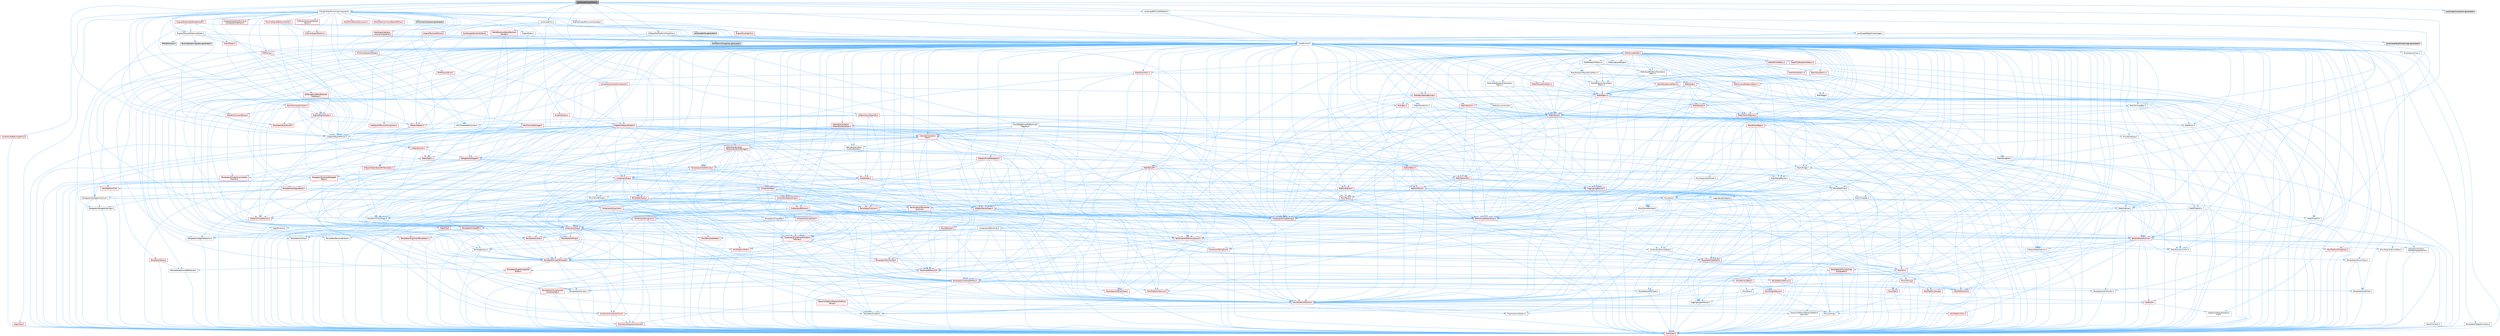 digraph "LandscapeComponent.h"
{
 // INTERACTIVE_SVG=YES
 // LATEX_PDF_SIZE
  bgcolor="transparent";
  edge [fontname=Helvetica,fontsize=10,labelfontname=Helvetica,labelfontsize=10];
  node [fontname=Helvetica,fontsize=10,shape=box,height=0.2,width=0.4];
  Node1 [id="Node000001",label="LandscapeComponent.h",height=0.2,width=0.4,color="gray40", fillcolor="grey60", style="filled", fontcolor="black",tooltip=" "];
  Node1 -> Node2 [id="edge1_Node000001_Node000002",color="steelblue1",style="solid",tooltip=" "];
  Node2 [id="Node000002",label="Containers/StaticArray.h",height=0.2,width=0.4,color="grey40", fillcolor="white", style="filled",URL="$d3/dd5/StaticArray_8h.html",tooltip=" "];
  Node2 -> Node3 [id="edge2_Node000002_Node000003",color="steelblue1",style="solid",tooltip=" "];
  Node3 [id="Node000003",label="CoreTypes.h",height=0.2,width=0.4,color="red", fillcolor="#FFF0F0", style="filled",URL="$dc/dec/CoreTypes_8h.html",tooltip=" "];
  Node2 -> Node17 [id="edge3_Node000002_Node000017",color="steelblue1",style="solid",tooltip=" "];
  Node17 [id="Node000017",label="Misc/AssertionMacros.h",height=0.2,width=0.4,color="red", fillcolor="#FFF0F0", style="filled",URL="$d0/dfa/AssertionMacros_8h.html",tooltip=" "];
  Node17 -> Node3 [id="edge4_Node000017_Node000003",color="steelblue1",style="solid",tooltip=" "];
  Node17 -> Node18 [id="edge5_Node000017_Node000018",color="steelblue1",style="solid",tooltip=" "];
  Node18 [id="Node000018",label="HAL/PlatformMisc.h",height=0.2,width=0.4,color="red", fillcolor="#FFF0F0", style="filled",URL="$d0/df5/PlatformMisc_8h.html",tooltip=" "];
  Node18 -> Node3 [id="edge6_Node000018_Node000003",color="steelblue1",style="solid",tooltip=" "];
  Node17 -> Node8 [id="edge7_Node000017_Node000008",color="steelblue1",style="solid",tooltip=" "];
  Node8 [id="Node000008",label="PreprocessorHelpers.h",height=0.2,width=0.4,color="grey40", fillcolor="white", style="filled",URL="$db/ddb/PreprocessorHelpers_8h.html",tooltip=" "];
  Node17 -> Node54 [id="edge8_Node000017_Node000054",color="steelblue1",style="solid",tooltip=" "];
  Node54 [id="Node000054",label="Templates/EnableIf.h",height=0.2,width=0.4,color="grey40", fillcolor="white", style="filled",URL="$d7/d60/EnableIf_8h.html",tooltip=" "];
  Node54 -> Node3 [id="edge9_Node000054_Node000003",color="steelblue1",style="solid",tooltip=" "];
  Node17 -> Node60 [id="edge10_Node000017_Node000060",color="steelblue1",style="solid",tooltip=" "];
  Node60 [id="Node000060",label="Misc/VarArgs.h",height=0.2,width=0.4,color="grey40", fillcolor="white", style="filled",URL="$d5/d6f/VarArgs_8h.html",tooltip=" "];
  Node60 -> Node3 [id="edge11_Node000060_Node000003",color="steelblue1",style="solid",tooltip=" "];
  Node2 -> Node68 [id="edge12_Node000002_Node000068",color="steelblue1",style="solid",tooltip=" "];
  Node68 [id="Node000068",label="Misc/ReverseIterate.h",height=0.2,width=0.4,color="red", fillcolor="#FFF0F0", style="filled",URL="$db/de3/ReverseIterate_8h.html",tooltip=" "];
  Node2 -> Node70 [id="edge13_Node000002_Node000070",color="steelblue1",style="solid",tooltip=" "];
  Node70 [id="Node000070",label="Templates/UnrealTemplate.h",height=0.2,width=0.4,color="red", fillcolor="#FFF0F0", style="filled",URL="$d4/d24/UnrealTemplate_8h.html",tooltip=" "];
  Node70 -> Node3 [id="edge14_Node000070_Node000003",color="steelblue1",style="solid",tooltip=" "];
  Node70 -> Node71 [id="edge15_Node000070_Node000071",color="steelblue1",style="solid",tooltip=" "];
  Node71 [id="Node000071",label="Templates/IsPointer.h",height=0.2,width=0.4,color="grey40", fillcolor="white", style="filled",URL="$d7/d05/IsPointer_8h.html",tooltip=" "];
  Node71 -> Node3 [id="edge16_Node000071_Node000003",color="steelblue1",style="solid",tooltip=" "];
  Node70 -> Node72 [id="edge17_Node000070_Node000072",color="steelblue1",style="solid",tooltip=" "];
  Node72 [id="Node000072",label="HAL/UnrealMemory.h",height=0.2,width=0.4,color="red", fillcolor="#FFF0F0", style="filled",URL="$d9/d96/UnrealMemory_8h.html",tooltip=" "];
  Node72 -> Node3 [id="edge18_Node000072_Node000003",color="steelblue1",style="solid",tooltip=" "];
  Node72 -> Node76 [id="edge19_Node000072_Node000076",color="steelblue1",style="solid",tooltip=" "];
  Node76 [id="Node000076",label="HAL/MemoryBase.h",height=0.2,width=0.4,color="red", fillcolor="#FFF0F0", style="filled",URL="$d6/d9f/MemoryBase_8h.html",tooltip=" "];
  Node76 -> Node3 [id="edge20_Node000076_Node000003",color="steelblue1",style="solid",tooltip=" "];
  Node76 -> Node47 [id="edge21_Node000076_Node000047",color="steelblue1",style="solid",tooltip=" "];
  Node47 [id="Node000047",label="HAL/PlatformAtomics.h",height=0.2,width=0.4,color="red", fillcolor="#FFF0F0", style="filled",URL="$d3/d36/PlatformAtomics_8h.html",tooltip=" "];
  Node47 -> Node3 [id="edge22_Node000047_Node000003",color="steelblue1",style="solid",tooltip=" "];
  Node76 -> Node30 [id="edge23_Node000076_Node000030",color="steelblue1",style="solid",tooltip=" "];
  Node30 [id="Node000030",label="HAL/PlatformCrt.h",height=0.2,width=0.4,color="red", fillcolor="#FFF0F0", style="filled",URL="$d8/d75/PlatformCrt_8h.html",tooltip=" "];
  Node76 -> Node77 [id="edge24_Node000076_Node000077",color="steelblue1",style="solid",tooltip=" "];
  Node77 [id="Node000077",label="Misc/Exec.h",height=0.2,width=0.4,color="grey40", fillcolor="white", style="filled",URL="$de/ddb/Exec_8h.html",tooltip=" "];
  Node77 -> Node3 [id="edge25_Node000077_Node000003",color="steelblue1",style="solid",tooltip=" "];
  Node77 -> Node17 [id="edge26_Node000077_Node000017",color="steelblue1",style="solid",tooltip=" "];
  Node76 -> Node78 [id="edge27_Node000076_Node000078",color="steelblue1",style="solid",tooltip=" "];
  Node78 [id="Node000078",label="Misc/OutputDevice.h",height=0.2,width=0.4,color="red", fillcolor="#FFF0F0", style="filled",URL="$d7/d32/OutputDevice_8h.html",tooltip=" "];
  Node78 -> Node25 [id="edge28_Node000078_Node000025",color="steelblue1",style="solid",tooltip=" "];
  Node25 [id="Node000025",label="CoreFwd.h",height=0.2,width=0.4,color="red", fillcolor="#FFF0F0", style="filled",URL="$d1/d1e/CoreFwd_8h.html",tooltip=" "];
  Node25 -> Node3 [id="edge29_Node000025_Node000003",color="steelblue1",style="solid",tooltip=" "];
  Node25 -> Node26 [id="edge30_Node000025_Node000026",color="steelblue1",style="solid",tooltip=" "];
  Node26 [id="Node000026",label="Containers/ContainersFwd.h",height=0.2,width=0.4,color="red", fillcolor="#FFF0F0", style="filled",URL="$d4/d0a/ContainersFwd_8h.html",tooltip=" "];
  Node26 -> Node3 [id="edge31_Node000026_Node000003",color="steelblue1",style="solid",tooltip=" "];
  Node26 -> Node23 [id="edge32_Node000026_Node000023",color="steelblue1",style="solid",tooltip=" "];
  Node23 [id="Node000023",label="Traits/IsContiguousContainer.h",height=0.2,width=0.4,color="red", fillcolor="#FFF0F0", style="filled",URL="$d5/d3c/IsContiguousContainer_8h.html",tooltip=" "];
  Node23 -> Node3 [id="edge33_Node000023_Node000003",color="steelblue1",style="solid",tooltip=" "];
  Node25 -> Node28 [id="edge34_Node000025_Node000028",color="steelblue1",style="solid",tooltip=" "];
  Node28 [id="Node000028",label="UObject/UObjectHierarchy\lFwd.h",height=0.2,width=0.4,color="grey40", fillcolor="white", style="filled",URL="$d3/d13/UObjectHierarchyFwd_8h.html",tooltip=" "];
  Node78 -> Node3 [id="edge35_Node000078_Node000003",color="steelblue1",style="solid",tooltip=" "];
  Node78 -> Node79 [id="edge36_Node000078_Node000079",color="steelblue1",style="solid",tooltip=" "];
  Node79 [id="Node000079",label="Logging/LogVerbosity.h",height=0.2,width=0.4,color="grey40", fillcolor="white", style="filled",URL="$d2/d8f/LogVerbosity_8h.html",tooltip=" "];
  Node79 -> Node3 [id="edge37_Node000079_Node000003",color="steelblue1",style="solid",tooltip=" "];
  Node78 -> Node60 [id="edge38_Node000078_Node000060",color="steelblue1",style="solid",tooltip=" "];
  Node72 -> Node89 [id="edge39_Node000072_Node000089",color="steelblue1",style="solid",tooltip=" "];
  Node89 [id="Node000089",label="HAL/PlatformMemory.h",height=0.2,width=0.4,color="red", fillcolor="#FFF0F0", style="filled",URL="$de/d68/PlatformMemory_8h.html",tooltip=" "];
  Node89 -> Node3 [id="edge40_Node000089_Node000003",color="steelblue1",style="solid",tooltip=" "];
  Node72 -> Node71 [id="edge41_Node000072_Node000071",color="steelblue1",style="solid",tooltip=" "];
  Node70 -> Node94 [id="edge42_Node000070_Node000094",color="steelblue1",style="solid",tooltip=" "];
  Node94 [id="Node000094",label="Templates/UnrealTypeTraits.h",height=0.2,width=0.4,color="red", fillcolor="#FFF0F0", style="filled",URL="$d2/d2d/UnrealTypeTraits_8h.html",tooltip=" "];
  Node94 -> Node3 [id="edge43_Node000094_Node000003",color="steelblue1",style="solid",tooltip=" "];
  Node94 -> Node71 [id="edge44_Node000094_Node000071",color="steelblue1",style="solid",tooltip=" "];
  Node94 -> Node17 [id="edge45_Node000094_Node000017",color="steelblue1",style="solid",tooltip=" "];
  Node94 -> Node85 [id="edge46_Node000094_Node000085",color="steelblue1",style="solid",tooltip=" "];
  Node85 [id="Node000085",label="Templates/AndOrNot.h",height=0.2,width=0.4,color="grey40", fillcolor="white", style="filled",URL="$db/d0a/AndOrNot_8h.html",tooltip=" "];
  Node85 -> Node3 [id="edge47_Node000085_Node000003",color="steelblue1",style="solid",tooltip=" "];
  Node94 -> Node54 [id="edge48_Node000094_Node000054",color="steelblue1",style="solid",tooltip=" "];
  Node94 -> Node95 [id="edge49_Node000094_Node000095",color="steelblue1",style="solid",tooltip=" "];
  Node95 [id="Node000095",label="Templates/IsArithmetic.h",height=0.2,width=0.4,color="grey40", fillcolor="white", style="filled",URL="$d2/d5d/IsArithmetic_8h.html",tooltip=" "];
  Node95 -> Node3 [id="edge50_Node000095_Node000003",color="steelblue1",style="solid",tooltip=" "];
  Node94 -> Node97 [id="edge51_Node000094_Node000097",color="steelblue1",style="solid",tooltip=" "];
  Node97 [id="Node000097",label="Templates/IsPODType.h",height=0.2,width=0.4,color="grey40", fillcolor="white", style="filled",URL="$d7/db1/IsPODType_8h.html",tooltip=" "];
  Node97 -> Node3 [id="edge52_Node000097_Node000003",color="steelblue1",style="solid",tooltip=" "];
  Node94 -> Node98 [id="edge53_Node000094_Node000098",color="steelblue1",style="solid",tooltip=" "];
  Node98 [id="Node000098",label="Templates/IsUECoreType.h",height=0.2,width=0.4,color="red", fillcolor="#FFF0F0", style="filled",URL="$d1/db8/IsUECoreType_8h.html",tooltip=" "];
  Node98 -> Node3 [id="edge54_Node000098_Node000003",color="steelblue1",style="solid",tooltip=" "];
  Node94 -> Node86 [id="edge55_Node000094_Node000086",color="steelblue1",style="solid",tooltip=" "];
  Node86 [id="Node000086",label="Templates/IsTriviallyCopy\lConstructible.h",height=0.2,width=0.4,color="red", fillcolor="#FFF0F0", style="filled",URL="$d3/d78/IsTriviallyCopyConstructible_8h.html",tooltip=" "];
  Node86 -> Node3 [id="edge56_Node000086_Node000003",color="steelblue1",style="solid",tooltip=" "];
  Node70 -> Node99 [id="edge57_Node000070_Node000099",color="steelblue1",style="solid",tooltip=" "];
  Node99 [id="Node000099",label="Templates/RemoveReference.h",height=0.2,width=0.4,color="grey40", fillcolor="white", style="filled",URL="$da/dbe/RemoveReference_8h.html",tooltip=" "];
  Node99 -> Node3 [id="edge58_Node000099_Node000003",color="steelblue1",style="solid",tooltip=" "];
  Node70 -> Node100 [id="edge59_Node000070_Node000100",color="steelblue1",style="solid",tooltip=" "];
  Node100 [id="Node000100",label="Templates/TypeCompatible\lBytes.h",height=0.2,width=0.4,color="red", fillcolor="#FFF0F0", style="filled",URL="$df/d0a/TypeCompatibleBytes_8h.html",tooltip=" "];
  Node100 -> Node3 [id="edge60_Node000100_Node000003",color="steelblue1",style="solid",tooltip=" "];
  Node70 -> Node23 [id="edge61_Node000070_Node000023",color="steelblue1",style="solid",tooltip=" "];
  Node2 -> Node94 [id="edge62_Node000002_Node000094",color="steelblue1",style="solid",tooltip=" "];
  Node2 -> Node102 [id="edge63_Node000002_Node000102",color="steelblue1",style="solid",tooltip=" "];
  Node102 [id="Node000102",label="Delegates/IntegerSequence.h",height=0.2,width=0.4,color="grey40", fillcolor="white", style="filled",URL="$d2/dcc/IntegerSequence_8h.html",tooltip=" "];
  Node102 -> Node3 [id="edge64_Node000102_Node000003",color="steelblue1",style="solid",tooltip=" "];
  Node2 -> Node103 [id="edge65_Node000002_Node000103",color="steelblue1",style="solid",tooltip=" "];
  Node103 [id="Node000103",label="Templates/TypeHash.h",height=0.2,width=0.4,color="red", fillcolor="#FFF0F0", style="filled",URL="$d1/d62/TypeHash_8h.html",tooltip=" "];
  Node103 -> Node3 [id="edge66_Node000103_Node000003",color="steelblue1",style="solid",tooltip=" "];
  Node103 -> Node104 [id="edge67_Node000103_Node000104",color="steelblue1",style="solid",tooltip=" "];
  Node104 [id="Node000104",label="Misc/Crc.h",height=0.2,width=0.4,color="red", fillcolor="#FFF0F0", style="filled",URL="$d4/dd2/Crc_8h.html",tooltip=" "];
  Node104 -> Node3 [id="edge68_Node000104_Node000003",color="steelblue1",style="solid",tooltip=" "];
  Node104 -> Node74 [id="edge69_Node000104_Node000074",color="steelblue1",style="solid",tooltip=" "];
  Node74 [id="Node000074",label="HAL/PlatformString.h",height=0.2,width=0.4,color="red", fillcolor="#FFF0F0", style="filled",URL="$db/db5/PlatformString_8h.html",tooltip=" "];
  Node74 -> Node3 [id="edge70_Node000074_Node000003",color="steelblue1",style="solid",tooltip=" "];
  Node104 -> Node17 [id="edge71_Node000104_Node000017",color="steelblue1",style="solid",tooltip=" "];
  Node104 -> Node105 [id="edge72_Node000104_Node000105",color="steelblue1",style="solid",tooltip=" "];
  Node105 [id="Node000105",label="Misc/CString.h",height=0.2,width=0.4,color="red", fillcolor="#FFF0F0", style="filled",URL="$d2/d49/CString_8h.html",tooltip=" "];
  Node105 -> Node3 [id="edge73_Node000105_Node000003",color="steelblue1",style="solid",tooltip=" "];
  Node105 -> Node30 [id="edge74_Node000105_Node000030",color="steelblue1",style="solid",tooltip=" "];
  Node105 -> Node74 [id="edge75_Node000105_Node000074",color="steelblue1",style="solid",tooltip=" "];
  Node105 -> Node17 [id="edge76_Node000105_Node000017",color="steelblue1",style="solid",tooltip=" "];
  Node105 -> Node106 [id="edge77_Node000105_Node000106",color="steelblue1",style="solid",tooltip=" "];
  Node106 [id="Node000106",label="Misc/Char.h",height=0.2,width=0.4,color="red", fillcolor="#FFF0F0", style="filled",URL="$d0/d58/Char_8h.html",tooltip=" "];
  Node106 -> Node3 [id="edge78_Node000106_Node000003",color="steelblue1",style="solid",tooltip=" "];
  Node105 -> Node60 [id="edge79_Node000105_Node000060",color="steelblue1",style="solid",tooltip=" "];
  Node104 -> Node106 [id="edge80_Node000104_Node000106",color="steelblue1",style="solid",tooltip=" "];
  Node104 -> Node94 [id="edge81_Node000104_Node000094",color="steelblue1",style="solid",tooltip=" "];
  Node1 -> Node110 [id="edge82_Node000001_Node000110",color="steelblue1",style="solid",tooltip=" "];
  Node110 [id="Node000110",label="CoreMinimal.h",height=0.2,width=0.4,color="grey40", fillcolor="white", style="filled",URL="$d7/d67/CoreMinimal_8h.html",tooltip=" "];
  Node110 -> Node3 [id="edge83_Node000110_Node000003",color="steelblue1",style="solid",tooltip=" "];
  Node110 -> Node25 [id="edge84_Node000110_Node000025",color="steelblue1",style="solid",tooltip=" "];
  Node110 -> Node28 [id="edge85_Node000110_Node000028",color="steelblue1",style="solid",tooltip=" "];
  Node110 -> Node26 [id="edge86_Node000110_Node000026",color="steelblue1",style="solid",tooltip=" "];
  Node110 -> Node60 [id="edge87_Node000110_Node000060",color="steelblue1",style="solid",tooltip=" "];
  Node110 -> Node79 [id="edge88_Node000110_Node000079",color="steelblue1",style="solid",tooltip=" "];
  Node110 -> Node78 [id="edge89_Node000110_Node000078",color="steelblue1",style="solid",tooltip=" "];
  Node110 -> Node30 [id="edge90_Node000110_Node000030",color="steelblue1",style="solid",tooltip=" "];
  Node110 -> Node18 [id="edge91_Node000110_Node000018",color="steelblue1",style="solid",tooltip=" "];
  Node110 -> Node17 [id="edge92_Node000110_Node000017",color="steelblue1",style="solid",tooltip=" "];
  Node110 -> Node71 [id="edge93_Node000110_Node000071",color="steelblue1",style="solid",tooltip=" "];
  Node110 -> Node89 [id="edge94_Node000110_Node000089",color="steelblue1",style="solid",tooltip=" "];
  Node110 -> Node47 [id="edge95_Node000110_Node000047",color="steelblue1",style="solid",tooltip=" "];
  Node110 -> Node77 [id="edge96_Node000110_Node000077",color="steelblue1",style="solid",tooltip=" "];
  Node110 -> Node76 [id="edge97_Node000110_Node000076",color="steelblue1",style="solid",tooltip=" "];
  Node110 -> Node72 [id="edge98_Node000110_Node000072",color="steelblue1",style="solid",tooltip=" "];
  Node110 -> Node95 [id="edge99_Node000110_Node000095",color="steelblue1",style="solid",tooltip=" "];
  Node110 -> Node85 [id="edge100_Node000110_Node000085",color="steelblue1",style="solid",tooltip=" "];
  Node110 -> Node97 [id="edge101_Node000110_Node000097",color="steelblue1",style="solid",tooltip=" "];
  Node110 -> Node98 [id="edge102_Node000110_Node000098",color="steelblue1",style="solid",tooltip=" "];
  Node110 -> Node86 [id="edge103_Node000110_Node000086",color="steelblue1",style="solid",tooltip=" "];
  Node110 -> Node94 [id="edge104_Node000110_Node000094",color="steelblue1",style="solid",tooltip=" "];
  Node110 -> Node54 [id="edge105_Node000110_Node000054",color="steelblue1",style="solid",tooltip=" "];
  Node110 -> Node99 [id="edge106_Node000110_Node000099",color="steelblue1",style="solid",tooltip=" "];
  Node110 -> Node111 [id="edge107_Node000110_Node000111",color="steelblue1",style="solid",tooltip=" "];
  Node111 [id="Node000111",label="Templates/IntegralConstant.h",height=0.2,width=0.4,color="grey40", fillcolor="white", style="filled",URL="$db/d1b/IntegralConstant_8h.html",tooltip=" "];
  Node111 -> Node3 [id="edge108_Node000111_Node000003",color="steelblue1",style="solid",tooltip=" "];
  Node110 -> Node112 [id="edge109_Node000110_Node000112",color="steelblue1",style="solid",tooltip=" "];
  Node112 [id="Node000112",label="Templates/IsClass.h",height=0.2,width=0.4,color="grey40", fillcolor="white", style="filled",URL="$db/dcb/IsClass_8h.html",tooltip=" "];
  Node112 -> Node3 [id="edge110_Node000112_Node000003",color="steelblue1",style="solid",tooltip=" "];
  Node110 -> Node100 [id="edge111_Node000110_Node000100",color="steelblue1",style="solid",tooltip=" "];
  Node110 -> Node23 [id="edge112_Node000110_Node000023",color="steelblue1",style="solid",tooltip=" "];
  Node110 -> Node70 [id="edge113_Node000110_Node000070",color="steelblue1",style="solid",tooltip=" "];
  Node110 -> Node40 [id="edge114_Node000110_Node000040",color="steelblue1",style="solid",tooltip=" "];
  Node40 [id="Node000040",label="Math/NumericLimits.h",height=0.2,width=0.4,color="grey40", fillcolor="white", style="filled",URL="$df/d1b/NumericLimits_8h.html",tooltip=" "];
  Node40 -> Node3 [id="edge115_Node000040_Node000003",color="steelblue1",style="solid",tooltip=" "];
  Node110 -> Node113 [id="edge116_Node000110_Node000113",color="steelblue1",style="solid",tooltip=" "];
  Node113 [id="Node000113",label="HAL/PlatformMath.h",height=0.2,width=0.4,color="red", fillcolor="#FFF0F0", style="filled",URL="$dc/d53/PlatformMath_8h.html",tooltip=" "];
  Node113 -> Node3 [id="edge117_Node000113_Node000003",color="steelblue1",style="solid",tooltip=" "];
  Node110 -> Node87 [id="edge118_Node000110_Node000087",color="steelblue1",style="solid",tooltip=" "];
  Node87 [id="Node000087",label="Templates/IsTriviallyCopy\lAssignable.h",height=0.2,width=0.4,color="red", fillcolor="#FFF0F0", style="filled",URL="$d2/df2/IsTriviallyCopyAssignable_8h.html",tooltip=" "];
  Node87 -> Node3 [id="edge119_Node000087_Node000003",color="steelblue1",style="solid",tooltip=" "];
  Node110 -> Node121 [id="edge120_Node000110_Node000121",color="steelblue1",style="solid",tooltip=" "];
  Node121 [id="Node000121",label="Templates/MemoryOps.h",height=0.2,width=0.4,color="red", fillcolor="#FFF0F0", style="filled",URL="$db/dea/MemoryOps_8h.html",tooltip=" "];
  Node121 -> Node3 [id="edge121_Node000121_Node000003",color="steelblue1",style="solid",tooltip=" "];
  Node121 -> Node72 [id="edge122_Node000121_Node000072",color="steelblue1",style="solid",tooltip=" "];
  Node121 -> Node87 [id="edge123_Node000121_Node000087",color="steelblue1",style="solid",tooltip=" "];
  Node121 -> Node86 [id="edge124_Node000121_Node000086",color="steelblue1",style="solid",tooltip=" "];
  Node121 -> Node94 [id="edge125_Node000121_Node000094",color="steelblue1",style="solid",tooltip=" "];
  Node110 -> Node122 [id="edge126_Node000110_Node000122",color="steelblue1",style="solid",tooltip=" "];
  Node122 [id="Node000122",label="Containers/ContainerAllocation\lPolicies.h",height=0.2,width=0.4,color="red", fillcolor="#FFF0F0", style="filled",URL="$d7/dff/ContainerAllocationPolicies_8h.html",tooltip=" "];
  Node122 -> Node3 [id="edge127_Node000122_Node000003",color="steelblue1",style="solid",tooltip=" "];
  Node122 -> Node122 [id="edge128_Node000122_Node000122",color="steelblue1",style="solid",tooltip=" "];
  Node122 -> Node113 [id="edge129_Node000122_Node000113",color="steelblue1",style="solid",tooltip=" "];
  Node122 -> Node72 [id="edge130_Node000122_Node000072",color="steelblue1",style="solid",tooltip=" "];
  Node122 -> Node40 [id="edge131_Node000122_Node000040",color="steelblue1",style="solid",tooltip=" "];
  Node122 -> Node17 [id="edge132_Node000122_Node000017",color="steelblue1",style="solid",tooltip=" "];
  Node122 -> Node121 [id="edge133_Node000122_Node000121",color="steelblue1",style="solid",tooltip=" "];
  Node122 -> Node100 [id="edge134_Node000122_Node000100",color="steelblue1",style="solid",tooltip=" "];
  Node110 -> Node125 [id="edge135_Node000110_Node000125",color="steelblue1",style="solid",tooltip=" "];
  Node125 [id="Node000125",label="Templates/IsEnumClass.h",height=0.2,width=0.4,color="grey40", fillcolor="white", style="filled",URL="$d7/d15/IsEnumClass_8h.html",tooltip=" "];
  Node125 -> Node3 [id="edge136_Node000125_Node000003",color="steelblue1",style="solid",tooltip=" "];
  Node125 -> Node85 [id="edge137_Node000125_Node000085",color="steelblue1",style="solid",tooltip=" "];
  Node110 -> Node126 [id="edge138_Node000110_Node000126",color="steelblue1",style="solid",tooltip=" "];
  Node126 [id="Node000126",label="HAL/PlatformProperties.h",height=0.2,width=0.4,color="red", fillcolor="#FFF0F0", style="filled",URL="$d9/db0/PlatformProperties_8h.html",tooltip=" "];
  Node126 -> Node3 [id="edge139_Node000126_Node000003",color="steelblue1",style="solid",tooltip=" "];
  Node110 -> Node129 [id="edge140_Node000110_Node000129",color="steelblue1",style="solid",tooltip=" "];
  Node129 [id="Node000129",label="Misc/EngineVersionBase.h",height=0.2,width=0.4,color="grey40", fillcolor="white", style="filled",URL="$d5/d2b/EngineVersionBase_8h.html",tooltip=" "];
  Node129 -> Node3 [id="edge141_Node000129_Node000003",color="steelblue1",style="solid",tooltip=" "];
  Node110 -> Node130 [id="edge142_Node000110_Node000130",color="steelblue1",style="solid",tooltip=" "];
  Node130 [id="Node000130",label="Internationalization\l/TextNamespaceFwd.h",height=0.2,width=0.4,color="grey40", fillcolor="white", style="filled",URL="$d8/d97/TextNamespaceFwd_8h.html",tooltip=" "];
  Node130 -> Node3 [id="edge143_Node000130_Node000003",color="steelblue1",style="solid",tooltip=" "];
  Node110 -> Node131 [id="edge144_Node000110_Node000131",color="steelblue1",style="solid",tooltip=" "];
  Node131 [id="Node000131",label="Serialization/Archive.h",height=0.2,width=0.4,color="red", fillcolor="#FFF0F0", style="filled",URL="$d7/d3b/Archive_8h.html",tooltip=" "];
  Node131 -> Node25 [id="edge145_Node000131_Node000025",color="steelblue1",style="solid",tooltip=" "];
  Node131 -> Node3 [id="edge146_Node000131_Node000003",color="steelblue1",style="solid",tooltip=" "];
  Node131 -> Node126 [id="edge147_Node000131_Node000126",color="steelblue1",style="solid",tooltip=" "];
  Node131 -> Node130 [id="edge148_Node000131_Node000130",color="steelblue1",style="solid",tooltip=" "];
  Node131 -> Node17 [id="edge149_Node000131_Node000017",color="steelblue1",style="solid",tooltip=" "];
  Node131 -> Node129 [id="edge150_Node000131_Node000129",color="steelblue1",style="solid",tooltip=" "];
  Node131 -> Node60 [id="edge151_Node000131_Node000060",color="steelblue1",style="solid",tooltip=" "];
  Node131 -> Node54 [id="edge152_Node000131_Node000054",color="steelblue1",style="solid",tooltip=" "];
  Node131 -> Node125 [id="edge153_Node000131_Node000125",color="steelblue1",style="solid",tooltip=" "];
  Node131 -> Node70 [id="edge154_Node000131_Node000070",color="steelblue1",style="solid",tooltip=" "];
  Node131 -> Node134 [id="edge155_Node000131_Node000134",color="steelblue1",style="solid",tooltip=" "];
  Node134 [id="Node000134",label="UObject/ObjectVersion.h",height=0.2,width=0.4,color="grey40", fillcolor="white", style="filled",URL="$da/d63/ObjectVersion_8h.html",tooltip=" "];
  Node134 -> Node3 [id="edge156_Node000134_Node000003",color="steelblue1",style="solid",tooltip=" "];
  Node110 -> Node135 [id="edge157_Node000110_Node000135",color="steelblue1",style="solid",tooltip=" "];
  Node135 [id="Node000135",label="Templates/Less.h",height=0.2,width=0.4,color="grey40", fillcolor="white", style="filled",URL="$de/dc8/Less_8h.html",tooltip=" "];
  Node135 -> Node3 [id="edge158_Node000135_Node000003",color="steelblue1",style="solid",tooltip=" "];
  Node135 -> Node70 [id="edge159_Node000135_Node000070",color="steelblue1",style="solid",tooltip=" "];
  Node110 -> Node136 [id="edge160_Node000110_Node000136",color="steelblue1",style="solid",tooltip=" "];
  Node136 [id="Node000136",label="Templates/Sorting.h",height=0.2,width=0.4,color="red", fillcolor="#FFF0F0", style="filled",URL="$d3/d9e/Sorting_8h.html",tooltip=" "];
  Node136 -> Node3 [id="edge161_Node000136_Node000003",color="steelblue1",style="solid",tooltip=" "];
  Node136 -> Node113 [id="edge162_Node000136_Node000113",color="steelblue1",style="solid",tooltip=" "];
  Node136 -> Node135 [id="edge163_Node000136_Node000135",color="steelblue1",style="solid",tooltip=" "];
  Node110 -> Node106 [id="edge164_Node000110_Node000106",color="steelblue1",style="solid",tooltip=" "];
  Node110 -> Node147 [id="edge165_Node000110_Node000147",color="steelblue1",style="solid",tooltip=" "];
  Node147 [id="Node000147",label="GenericPlatform/GenericPlatform\lStricmp.h",height=0.2,width=0.4,color="grey40", fillcolor="white", style="filled",URL="$d2/d86/GenericPlatformStricmp_8h.html",tooltip=" "];
  Node147 -> Node3 [id="edge166_Node000147_Node000003",color="steelblue1",style="solid",tooltip=" "];
  Node110 -> Node148 [id="edge167_Node000110_Node000148",color="steelblue1",style="solid",tooltip=" "];
  Node148 [id="Node000148",label="GenericPlatform/GenericPlatform\lString.h",height=0.2,width=0.4,color="red", fillcolor="#FFF0F0", style="filled",URL="$dd/d20/GenericPlatformString_8h.html",tooltip=" "];
  Node148 -> Node3 [id="edge168_Node000148_Node000003",color="steelblue1",style="solid",tooltip=" "];
  Node148 -> Node147 [id="edge169_Node000148_Node000147",color="steelblue1",style="solid",tooltip=" "];
  Node148 -> Node54 [id="edge170_Node000148_Node000054",color="steelblue1",style="solid",tooltip=" "];
  Node110 -> Node74 [id="edge171_Node000110_Node000074",color="steelblue1",style="solid",tooltip=" "];
  Node110 -> Node105 [id="edge172_Node000110_Node000105",color="steelblue1",style="solid",tooltip=" "];
  Node110 -> Node104 [id="edge173_Node000110_Node000104",color="steelblue1",style="solid",tooltip=" "];
  Node110 -> Node146 [id="edge174_Node000110_Node000146",color="steelblue1",style="solid",tooltip=" "];
  Node146 [id="Node000146",label="Math/UnrealMathUtility.h",height=0.2,width=0.4,color="red", fillcolor="#FFF0F0", style="filled",URL="$db/db8/UnrealMathUtility_8h.html",tooltip=" "];
  Node146 -> Node3 [id="edge175_Node000146_Node000003",color="steelblue1",style="solid",tooltip=" "];
  Node146 -> Node17 [id="edge176_Node000146_Node000017",color="steelblue1",style="solid",tooltip=" "];
  Node146 -> Node113 [id="edge177_Node000146_Node000113",color="steelblue1",style="solid",tooltip=" "];
  Node110 -> Node151 [id="edge178_Node000110_Node000151",color="steelblue1",style="solid",tooltip=" "];
  Node151 [id="Node000151",label="Containers/UnrealString.h",height=0.2,width=0.4,color="red", fillcolor="#FFF0F0", style="filled",URL="$d5/dba/UnrealString_8h.html",tooltip=" "];
  Node110 -> Node155 [id="edge179_Node000110_Node000155",color="steelblue1",style="solid",tooltip=" "];
  Node155 [id="Node000155",label="Containers/Array.h",height=0.2,width=0.4,color="red", fillcolor="#FFF0F0", style="filled",URL="$df/dd0/Array_8h.html",tooltip=" "];
  Node155 -> Node3 [id="edge180_Node000155_Node000003",color="steelblue1",style="solid",tooltip=" "];
  Node155 -> Node17 [id="edge181_Node000155_Node000017",color="steelblue1",style="solid",tooltip=" "];
  Node155 -> Node68 [id="edge182_Node000155_Node000068",color="steelblue1",style="solid",tooltip=" "];
  Node155 -> Node72 [id="edge183_Node000155_Node000072",color="steelblue1",style="solid",tooltip=" "];
  Node155 -> Node94 [id="edge184_Node000155_Node000094",color="steelblue1",style="solid",tooltip=" "];
  Node155 -> Node70 [id="edge185_Node000155_Node000070",color="steelblue1",style="solid",tooltip=" "];
  Node155 -> Node122 [id="edge186_Node000155_Node000122",color="steelblue1",style="solid",tooltip=" "];
  Node155 -> Node131 [id="edge187_Node000155_Node000131",color="steelblue1",style="solid",tooltip=" "];
  Node155 -> Node139 [id="edge188_Node000155_Node000139",color="steelblue1",style="solid",tooltip=" "];
  Node139 [id="Node000139",label="Templates/Invoke.h",height=0.2,width=0.4,color="red", fillcolor="#FFF0F0", style="filled",URL="$d7/deb/Invoke_8h.html",tooltip=" "];
  Node139 -> Node3 [id="edge189_Node000139_Node000003",color="steelblue1",style="solid",tooltip=" "];
  Node139 -> Node70 [id="edge190_Node000139_Node000070",color="steelblue1",style="solid",tooltip=" "];
  Node155 -> Node135 [id="edge191_Node000155_Node000135",color="steelblue1",style="solid",tooltip=" "];
  Node155 -> Node136 [id="edge192_Node000155_Node000136",color="steelblue1",style="solid",tooltip=" "];
  Node155 -> Node174 [id="edge193_Node000155_Node000174",color="steelblue1",style="solid",tooltip=" "];
  Node174 [id="Node000174",label="Templates/AlignmentTemplates.h",height=0.2,width=0.4,color="red", fillcolor="#FFF0F0", style="filled",URL="$dd/d32/AlignmentTemplates_8h.html",tooltip=" "];
  Node174 -> Node3 [id="edge194_Node000174_Node000003",color="steelblue1",style="solid",tooltip=" "];
  Node174 -> Node71 [id="edge195_Node000174_Node000071",color="steelblue1",style="solid",tooltip=" "];
  Node110 -> Node175 [id="edge196_Node000110_Node000175",color="steelblue1",style="solid",tooltip=" "];
  Node175 [id="Node000175",label="Misc/FrameNumber.h",height=0.2,width=0.4,color="grey40", fillcolor="white", style="filled",URL="$dd/dbd/FrameNumber_8h.html",tooltip=" "];
  Node175 -> Node3 [id="edge197_Node000175_Node000003",color="steelblue1",style="solid",tooltip=" "];
  Node175 -> Node40 [id="edge198_Node000175_Node000040",color="steelblue1",style="solid",tooltip=" "];
  Node175 -> Node146 [id="edge199_Node000175_Node000146",color="steelblue1",style="solid",tooltip=" "];
  Node175 -> Node54 [id="edge200_Node000175_Node000054",color="steelblue1",style="solid",tooltip=" "];
  Node175 -> Node94 [id="edge201_Node000175_Node000094",color="steelblue1",style="solid",tooltip=" "];
  Node110 -> Node176 [id="edge202_Node000110_Node000176",color="steelblue1",style="solid",tooltip=" "];
  Node176 [id="Node000176",label="Misc/Timespan.h",height=0.2,width=0.4,color="grey40", fillcolor="white", style="filled",URL="$da/dd9/Timespan_8h.html",tooltip=" "];
  Node176 -> Node3 [id="edge203_Node000176_Node000003",color="steelblue1",style="solid",tooltip=" "];
  Node176 -> Node177 [id="edge204_Node000176_Node000177",color="steelblue1",style="solid",tooltip=" "];
  Node177 [id="Node000177",label="Math/Interval.h",height=0.2,width=0.4,color="grey40", fillcolor="white", style="filled",URL="$d1/d55/Interval_8h.html",tooltip=" "];
  Node177 -> Node3 [id="edge205_Node000177_Node000003",color="steelblue1",style="solid",tooltip=" "];
  Node177 -> Node95 [id="edge206_Node000177_Node000095",color="steelblue1",style="solid",tooltip=" "];
  Node177 -> Node94 [id="edge207_Node000177_Node000094",color="steelblue1",style="solid",tooltip=" "];
  Node177 -> Node40 [id="edge208_Node000177_Node000040",color="steelblue1",style="solid",tooltip=" "];
  Node177 -> Node146 [id="edge209_Node000177_Node000146",color="steelblue1",style="solid",tooltip=" "];
  Node176 -> Node146 [id="edge210_Node000176_Node000146",color="steelblue1",style="solid",tooltip=" "];
  Node176 -> Node17 [id="edge211_Node000176_Node000017",color="steelblue1",style="solid",tooltip=" "];
  Node110 -> Node178 [id="edge212_Node000110_Node000178",color="steelblue1",style="solid",tooltip=" "];
  Node178 [id="Node000178",label="Containers/StringConv.h",height=0.2,width=0.4,color="red", fillcolor="#FFF0F0", style="filled",URL="$d3/ddf/StringConv_8h.html",tooltip=" "];
  Node178 -> Node3 [id="edge213_Node000178_Node000003",color="steelblue1",style="solid",tooltip=" "];
  Node178 -> Node17 [id="edge214_Node000178_Node000017",color="steelblue1",style="solid",tooltip=" "];
  Node178 -> Node122 [id="edge215_Node000178_Node000122",color="steelblue1",style="solid",tooltip=" "];
  Node178 -> Node155 [id="edge216_Node000178_Node000155",color="steelblue1",style="solid",tooltip=" "];
  Node178 -> Node105 [id="edge217_Node000178_Node000105",color="steelblue1",style="solid",tooltip=" "];
  Node178 -> Node179 [id="edge218_Node000178_Node000179",color="steelblue1",style="solid",tooltip=" "];
  Node179 [id="Node000179",label="Templates/IsArray.h",height=0.2,width=0.4,color="grey40", fillcolor="white", style="filled",URL="$d8/d8d/IsArray_8h.html",tooltip=" "];
  Node179 -> Node3 [id="edge219_Node000179_Node000003",color="steelblue1",style="solid",tooltip=" "];
  Node178 -> Node70 [id="edge220_Node000178_Node000070",color="steelblue1",style="solid",tooltip=" "];
  Node178 -> Node94 [id="edge221_Node000178_Node000094",color="steelblue1",style="solid",tooltip=" "];
  Node178 -> Node23 [id="edge222_Node000178_Node000023",color="steelblue1",style="solid",tooltip=" "];
  Node110 -> Node180 [id="edge223_Node000110_Node000180",color="steelblue1",style="solid",tooltip=" "];
  Node180 [id="Node000180",label="UObject/UnrealNames.h",height=0.2,width=0.4,color="red", fillcolor="#FFF0F0", style="filled",URL="$d8/db1/UnrealNames_8h.html",tooltip=" "];
  Node180 -> Node3 [id="edge224_Node000180_Node000003",color="steelblue1",style="solid",tooltip=" "];
  Node110 -> Node182 [id="edge225_Node000110_Node000182",color="steelblue1",style="solid",tooltip=" "];
  Node182 [id="Node000182",label="UObject/NameTypes.h",height=0.2,width=0.4,color="red", fillcolor="#FFF0F0", style="filled",URL="$d6/d35/NameTypes_8h.html",tooltip=" "];
  Node182 -> Node3 [id="edge226_Node000182_Node000003",color="steelblue1",style="solid",tooltip=" "];
  Node182 -> Node17 [id="edge227_Node000182_Node000017",color="steelblue1",style="solid",tooltip=" "];
  Node182 -> Node72 [id="edge228_Node000182_Node000072",color="steelblue1",style="solid",tooltip=" "];
  Node182 -> Node94 [id="edge229_Node000182_Node000094",color="steelblue1",style="solid",tooltip=" "];
  Node182 -> Node70 [id="edge230_Node000182_Node000070",color="steelblue1",style="solid",tooltip=" "];
  Node182 -> Node151 [id="edge231_Node000182_Node000151",color="steelblue1",style="solid",tooltip=" "];
  Node182 -> Node178 [id="edge232_Node000182_Node000178",color="steelblue1",style="solid",tooltip=" "];
  Node182 -> Node20 [id="edge233_Node000182_Node000020",color="steelblue1",style="solid",tooltip=" "];
  Node20 [id="Node000020",label="Containers/StringFwd.h",height=0.2,width=0.4,color="red", fillcolor="#FFF0F0", style="filled",URL="$df/d37/StringFwd_8h.html",tooltip=" "];
  Node20 -> Node3 [id="edge234_Node000020_Node000003",color="steelblue1",style="solid",tooltip=" "];
  Node20 -> Node23 [id="edge235_Node000020_Node000023",color="steelblue1",style="solid",tooltip=" "];
  Node182 -> Node180 [id="edge236_Node000182_Node000180",color="steelblue1",style="solid",tooltip=" "];
  Node182 -> Node161 [id="edge237_Node000182_Node000161",color="steelblue1",style="solid",tooltip=" "];
  Node161 [id="Node000161",label="Serialization/MemoryLayout.h",height=0.2,width=0.4,color="red", fillcolor="#FFF0F0", style="filled",URL="$d7/d66/MemoryLayout_8h.html",tooltip=" "];
  Node161 -> Node164 [id="edge238_Node000161_Node000164",color="steelblue1",style="solid",tooltip=" "];
  Node164 [id="Node000164",label="Containers/EnumAsByte.h",height=0.2,width=0.4,color="grey40", fillcolor="white", style="filled",URL="$d6/d9a/EnumAsByte_8h.html",tooltip=" "];
  Node164 -> Node3 [id="edge239_Node000164_Node000003",color="steelblue1",style="solid",tooltip=" "];
  Node164 -> Node97 [id="edge240_Node000164_Node000097",color="steelblue1",style="solid",tooltip=" "];
  Node164 -> Node103 [id="edge241_Node000164_Node000103",color="steelblue1",style="solid",tooltip=" "];
  Node161 -> Node20 [id="edge242_Node000161_Node000020",color="steelblue1",style="solid",tooltip=" "];
  Node161 -> Node72 [id="edge243_Node000161_Node000072",color="steelblue1",style="solid",tooltip=" "];
  Node161 -> Node54 [id="edge244_Node000161_Node000054",color="steelblue1",style="solid",tooltip=" "];
  Node161 -> Node70 [id="edge245_Node000161_Node000070",color="steelblue1",style="solid",tooltip=" "];
  Node110 -> Node190 [id="edge246_Node000110_Node000190",color="steelblue1",style="solid",tooltip=" "];
  Node190 [id="Node000190",label="Misc/Parse.h",height=0.2,width=0.4,color="red", fillcolor="#FFF0F0", style="filled",URL="$dc/d71/Parse_8h.html",tooltip=" "];
  Node190 -> Node20 [id="edge247_Node000190_Node000020",color="steelblue1",style="solid",tooltip=" "];
  Node190 -> Node151 [id="edge248_Node000190_Node000151",color="steelblue1",style="solid",tooltip=" "];
  Node190 -> Node3 [id="edge249_Node000190_Node000003",color="steelblue1",style="solid",tooltip=" "];
  Node190 -> Node30 [id="edge250_Node000190_Node000030",color="steelblue1",style="solid",tooltip=" "];
  Node190 -> Node42 [id="edge251_Node000190_Node000042",color="steelblue1",style="solid",tooltip=" "];
  Node42 [id="Node000042",label="Misc/EnumClassFlags.h",height=0.2,width=0.4,color="grey40", fillcolor="white", style="filled",URL="$d8/de7/EnumClassFlags_8h.html",tooltip=" "];
  Node190 -> Node191 [id="edge252_Node000190_Node000191",color="steelblue1",style="solid",tooltip=" "];
  Node191 [id="Node000191",label="Templates/Function.h",height=0.2,width=0.4,color="red", fillcolor="#FFF0F0", style="filled",URL="$df/df5/Function_8h.html",tooltip=" "];
  Node191 -> Node3 [id="edge253_Node000191_Node000003",color="steelblue1",style="solid",tooltip=" "];
  Node191 -> Node17 [id="edge254_Node000191_Node000017",color="steelblue1",style="solid",tooltip=" "];
  Node191 -> Node72 [id="edge255_Node000191_Node000072",color="steelblue1",style="solid",tooltip=" "];
  Node191 -> Node94 [id="edge256_Node000191_Node000094",color="steelblue1",style="solid",tooltip=" "];
  Node191 -> Node139 [id="edge257_Node000191_Node000139",color="steelblue1",style="solid",tooltip=" "];
  Node191 -> Node70 [id="edge258_Node000191_Node000070",color="steelblue1",style="solid",tooltip=" "];
  Node191 -> Node146 [id="edge259_Node000191_Node000146",color="steelblue1",style="solid",tooltip=" "];
  Node110 -> Node174 [id="edge260_Node000110_Node000174",color="steelblue1",style="solid",tooltip=" "];
  Node110 -> Node193 [id="edge261_Node000110_Node000193",color="steelblue1",style="solid",tooltip=" "];
  Node193 [id="Node000193",label="Misc/StructBuilder.h",height=0.2,width=0.4,color="grey40", fillcolor="white", style="filled",URL="$d9/db3/StructBuilder_8h.html",tooltip=" "];
  Node193 -> Node3 [id="edge262_Node000193_Node000003",color="steelblue1",style="solid",tooltip=" "];
  Node193 -> Node146 [id="edge263_Node000193_Node000146",color="steelblue1",style="solid",tooltip=" "];
  Node193 -> Node174 [id="edge264_Node000193_Node000174",color="steelblue1",style="solid",tooltip=" "];
  Node110 -> Node115 [id="edge265_Node000110_Node000115",color="steelblue1",style="solid",tooltip=" "];
  Node115 [id="Node000115",label="Templates/Decay.h",height=0.2,width=0.4,color="red", fillcolor="#FFF0F0", style="filled",URL="$dd/d0f/Decay_8h.html",tooltip=" "];
  Node115 -> Node3 [id="edge266_Node000115_Node000003",color="steelblue1",style="solid",tooltip=" "];
  Node115 -> Node99 [id="edge267_Node000115_Node000099",color="steelblue1",style="solid",tooltip=" "];
  Node110 -> Node194 [id="edge268_Node000110_Node000194",color="steelblue1",style="solid",tooltip=" "];
  Node194 [id="Node000194",label="Templates/PointerIsConvertible\lFromTo.h",height=0.2,width=0.4,color="red", fillcolor="#FFF0F0", style="filled",URL="$d6/d65/PointerIsConvertibleFromTo_8h.html",tooltip=" "];
  Node194 -> Node3 [id="edge269_Node000194_Node000003",color="steelblue1",style="solid",tooltip=" "];
  Node110 -> Node139 [id="edge270_Node000110_Node000139",color="steelblue1",style="solid",tooltip=" "];
  Node110 -> Node191 [id="edge271_Node000110_Node000191",color="steelblue1",style="solid",tooltip=" "];
  Node110 -> Node103 [id="edge272_Node000110_Node000103",color="steelblue1",style="solid",tooltip=" "];
  Node110 -> Node195 [id="edge273_Node000110_Node000195",color="steelblue1",style="solid",tooltip=" "];
  Node195 [id="Node000195",label="Containers/ScriptArray.h",height=0.2,width=0.4,color="red", fillcolor="#FFF0F0", style="filled",URL="$dc/daf/ScriptArray_8h.html",tooltip=" "];
  Node195 -> Node3 [id="edge274_Node000195_Node000003",color="steelblue1",style="solid",tooltip=" "];
  Node195 -> Node17 [id="edge275_Node000195_Node000017",color="steelblue1",style="solid",tooltip=" "];
  Node195 -> Node72 [id="edge276_Node000195_Node000072",color="steelblue1",style="solid",tooltip=" "];
  Node195 -> Node122 [id="edge277_Node000195_Node000122",color="steelblue1",style="solid",tooltip=" "];
  Node195 -> Node155 [id="edge278_Node000195_Node000155",color="steelblue1",style="solid",tooltip=" "];
  Node110 -> Node196 [id="edge279_Node000110_Node000196",color="steelblue1",style="solid",tooltip=" "];
  Node196 [id="Node000196",label="Containers/BitArray.h",height=0.2,width=0.4,color="red", fillcolor="#FFF0F0", style="filled",URL="$d1/de4/BitArray_8h.html",tooltip=" "];
  Node196 -> Node122 [id="edge280_Node000196_Node000122",color="steelblue1",style="solid",tooltip=" "];
  Node196 -> Node3 [id="edge281_Node000196_Node000003",color="steelblue1",style="solid",tooltip=" "];
  Node196 -> Node47 [id="edge282_Node000196_Node000047",color="steelblue1",style="solid",tooltip=" "];
  Node196 -> Node72 [id="edge283_Node000196_Node000072",color="steelblue1",style="solid",tooltip=" "];
  Node196 -> Node146 [id="edge284_Node000196_Node000146",color="steelblue1",style="solid",tooltip=" "];
  Node196 -> Node17 [id="edge285_Node000196_Node000017",color="steelblue1",style="solid",tooltip=" "];
  Node196 -> Node42 [id="edge286_Node000196_Node000042",color="steelblue1",style="solid",tooltip=" "];
  Node196 -> Node131 [id="edge287_Node000196_Node000131",color="steelblue1",style="solid",tooltip=" "];
  Node196 -> Node161 [id="edge288_Node000196_Node000161",color="steelblue1",style="solid",tooltip=" "];
  Node196 -> Node54 [id="edge289_Node000196_Node000054",color="steelblue1",style="solid",tooltip=" "];
  Node196 -> Node139 [id="edge290_Node000196_Node000139",color="steelblue1",style="solid",tooltip=" "];
  Node196 -> Node70 [id="edge291_Node000196_Node000070",color="steelblue1",style="solid",tooltip=" "];
  Node196 -> Node94 [id="edge292_Node000196_Node000094",color="steelblue1",style="solid",tooltip=" "];
  Node110 -> Node197 [id="edge293_Node000110_Node000197",color="steelblue1",style="solid",tooltip=" "];
  Node197 [id="Node000197",label="Containers/SparseArray.h",height=0.2,width=0.4,color="red", fillcolor="#FFF0F0", style="filled",URL="$d5/dbf/SparseArray_8h.html",tooltip=" "];
  Node197 -> Node3 [id="edge294_Node000197_Node000003",color="steelblue1",style="solid",tooltip=" "];
  Node197 -> Node17 [id="edge295_Node000197_Node000017",color="steelblue1",style="solid",tooltip=" "];
  Node197 -> Node72 [id="edge296_Node000197_Node000072",color="steelblue1",style="solid",tooltip=" "];
  Node197 -> Node94 [id="edge297_Node000197_Node000094",color="steelblue1",style="solid",tooltip=" "];
  Node197 -> Node70 [id="edge298_Node000197_Node000070",color="steelblue1",style="solid",tooltip=" "];
  Node197 -> Node122 [id="edge299_Node000197_Node000122",color="steelblue1",style="solid",tooltip=" "];
  Node197 -> Node135 [id="edge300_Node000197_Node000135",color="steelblue1",style="solid",tooltip=" "];
  Node197 -> Node155 [id="edge301_Node000197_Node000155",color="steelblue1",style="solid",tooltip=" "];
  Node197 -> Node146 [id="edge302_Node000197_Node000146",color="steelblue1",style="solid",tooltip=" "];
  Node197 -> Node195 [id="edge303_Node000197_Node000195",color="steelblue1",style="solid",tooltip=" "];
  Node197 -> Node196 [id="edge304_Node000197_Node000196",color="steelblue1",style="solid",tooltip=" "];
  Node197 -> Node198 [id="edge305_Node000197_Node000198",color="steelblue1",style="solid",tooltip=" "];
  Node198 [id="Node000198",label="Serialization/Structured\lArchive.h",height=0.2,width=0.4,color="red", fillcolor="#FFF0F0", style="filled",URL="$d9/d1e/StructuredArchive_8h.html",tooltip=" "];
  Node198 -> Node155 [id="edge306_Node000198_Node000155",color="steelblue1",style="solid",tooltip=" "];
  Node198 -> Node122 [id="edge307_Node000198_Node000122",color="steelblue1",style="solid",tooltip=" "];
  Node198 -> Node3 [id="edge308_Node000198_Node000003",color="steelblue1",style="solid",tooltip=" "];
  Node198 -> Node131 [id="edge309_Node000198_Node000131",color="steelblue1",style="solid",tooltip=" "];
  Node198 -> Node209 [id="edge310_Node000198_Node000209",color="steelblue1",style="solid",tooltip=" "];
  Node209 [id="Node000209",label="Templates/UniqueObj.h",height=0.2,width=0.4,color="grey40", fillcolor="white", style="filled",URL="$da/d95/UniqueObj_8h.html",tooltip=" "];
  Node209 -> Node3 [id="edge311_Node000209_Node000003",color="steelblue1",style="solid",tooltip=" "];
  Node209 -> Node210 [id="edge312_Node000209_Node000210",color="steelblue1",style="solid",tooltip=" "];
  Node210 [id="Node000210",label="Templates/UniquePtr.h",height=0.2,width=0.4,color="red", fillcolor="#FFF0F0", style="filled",URL="$de/d1a/UniquePtr_8h.html",tooltip=" "];
  Node210 -> Node3 [id="edge313_Node000210_Node000003",color="steelblue1",style="solid",tooltip=" "];
  Node210 -> Node70 [id="edge314_Node000210_Node000070",color="steelblue1",style="solid",tooltip=" "];
  Node210 -> Node179 [id="edge315_Node000210_Node000179",color="steelblue1",style="solid",tooltip=" "];
  Node210 -> Node211 [id="edge316_Node000210_Node000211",color="steelblue1",style="solid",tooltip=" "];
  Node211 [id="Node000211",label="Templates/RemoveExtent.h",height=0.2,width=0.4,color="grey40", fillcolor="white", style="filled",URL="$dc/de9/RemoveExtent_8h.html",tooltip=" "];
  Node211 -> Node3 [id="edge317_Node000211_Node000003",color="steelblue1",style="solid",tooltip=" "];
  Node210 -> Node161 [id="edge318_Node000210_Node000161",color="steelblue1",style="solid",tooltip=" "];
  Node197 -> Node151 [id="edge319_Node000197_Node000151",color="steelblue1",style="solid",tooltip=" "];
  Node110 -> Node213 [id="edge320_Node000110_Node000213",color="steelblue1",style="solid",tooltip=" "];
  Node213 [id="Node000213",label="Containers/Set.h",height=0.2,width=0.4,color="red", fillcolor="#FFF0F0", style="filled",URL="$d4/d45/Set_8h.html",tooltip=" "];
  Node213 -> Node122 [id="edge321_Node000213_Node000122",color="steelblue1",style="solid",tooltip=" "];
  Node213 -> Node197 [id="edge322_Node000213_Node000197",color="steelblue1",style="solid",tooltip=" "];
  Node213 -> Node26 [id="edge323_Node000213_Node000026",color="steelblue1",style="solid",tooltip=" "];
  Node213 -> Node146 [id="edge324_Node000213_Node000146",color="steelblue1",style="solid",tooltip=" "];
  Node213 -> Node17 [id="edge325_Node000213_Node000017",color="steelblue1",style="solid",tooltip=" "];
  Node213 -> Node193 [id="edge326_Node000213_Node000193",color="steelblue1",style="solid",tooltip=" "];
  Node213 -> Node198 [id="edge327_Node000213_Node000198",color="steelblue1",style="solid",tooltip=" "];
  Node213 -> Node191 [id="edge328_Node000213_Node000191",color="steelblue1",style="solid",tooltip=" "];
  Node213 -> Node136 [id="edge329_Node000213_Node000136",color="steelblue1",style="solid",tooltip=" "];
  Node213 -> Node103 [id="edge330_Node000213_Node000103",color="steelblue1",style="solid",tooltip=" "];
  Node213 -> Node70 [id="edge331_Node000213_Node000070",color="steelblue1",style="solid",tooltip=" "];
  Node110 -> Node216 [id="edge332_Node000110_Node000216",color="steelblue1",style="solid",tooltip=" "];
  Node216 [id="Node000216",label="Algo/Reverse.h",height=0.2,width=0.4,color="grey40", fillcolor="white", style="filled",URL="$d5/d93/Reverse_8h.html",tooltip=" "];
  Node216 -> Node3 [id="edge333_Node000216_Node000003",color="steelblue1",style="solid",tooltip=" "];
  Node216 -> Node70 [id="edge334_Node000216_Node000070",color="steelblue1",style="solid",tooltip=" "];
  Node110 -> Node217 [id="edge335_Node000110_Node000217",color="steelblue1",style="solid",tooltip=" "];
  Node217 [id="Node000217",label="Containers/Map.h",height=0.2,width=0.4,color="red", fillcolor="#FFF0F0", style="filled",URL="$df/d79/Map_8h.html",tooltip=" "];
  Node217 -> Node3 [id="edge336_Node000217_Node000003",color="steelblue1",style="solid",tooltip=" "];
  Node217 -> Node216 [id="edge337_Node000217_Node000216",color="steelblue1",style="solid",tooltip=" "];
  Node217 -> Node213 [id="edge338_Node000217_Node000213",color="steelblue1",style="solid",tooltip=" "];
  Node217 -> Node151 [id="edge339_Node000217_Node000151",color="steelblue1",style="solid",tooltip=" "];
  Node217 -> Node17 [id="edge340_Node000217_Node000017",color="steelblue1",style="solid",tooltip=" "];
  Node217 -> Node193 [id="edge341_Node000217_Node000193",color="steelblue1",style="solid",tooltip=" "];
  Node217 -> Node191 [id="edge342_Node000217_Node000191",color="steelblue1",style="solid",tooltip=" "];
  Node217 -> Node136 [id="edge343_Node000217_Node000136",color="steelblue1",style="solid",tooltip=" "];
  Node217 -> Node218 [id="edge344_Node000217_Node000218",color="steelblue1",style="solid",tooltip=" "];
  Node218 [id="Node000218",label="Templates/Tuple.h",height=0.2,width=0.4,color="red", fillcolor="#FFF0F0", style="filled",URL="$d2/d4f/Tuple_8h.html",tooltip=" "];
  Node218 -> Node3 [id="edge345_Node000218_Node000003",color="steelblue1",style="solid",tooltip=" "];
  Node218 -> Node70 [id="edge346_Node000218_Node000070",color="steelblue1",style="solid",tooltip=" "];
  Node218 -> Node102 [id="edge347_Node000218_Node000102",color="steelblue1",style="solid",tooltip=" "];
  Node218 -> Node139 [id="edge348_Node000218_Node000139",color="steelblue1",style="solid",tooltip=" "];
  Node218 -> Node198 [id="edge349_Node000218_Node000198",color="steelblue1",style="solid",tooltip=" "];
  Node218 -> Node161 [id="edge350_Node000218_Node000161",color="steelblue1",style="solid",tooltip=" "];
  Node218 -> Node103 [id="edge351_Node000218_Node000103",color="steelblue1",style="solid",tooltip=" "];
  Node217 -> Node70 [id="edge352_Node000217_Node000070",color="steelblue1",style="solid",tooltip=" "];
  Node217 -> Node94 [id="edge353_Node000217_Node000094",color="steelblue1",style="solid",tooltip=" "];
  Node110 -> Node220 [id="edge354_Node000110_Node000220",color="steelblue1",style="solid",tooltip=" "];
  Node220 [id="Node000220",label="Math/IntPoint.h",height=0.2,width=0.4,color="red", fillcolor="#FFF0F0", style="filled",URL="$d3/df7/IntPoint_8h.html",tooltip=" "];
  Node220 -> Node3 [id="edge355_Node000220_Node000003",color="steelblue1",style="solid",tooltip=" "];
  Node220 -> Node17 [id="edge356_Node000220_Node000017",color="steelblue1",style="solid",tooltip=" "];
  Node220 -> Node190 [id="edge357_Node000220_Node000190",color="steelblue1",style="solid",tooltip=" "];
  Node220 -> Node146 [id="edge358_Node000220_Node000146",color="steelblue1",style="solid",tooltip=" "];
  Node220 -> Node151 [id="edge359_Node000220_Node000151",color="steelblue1",style="solid",tooltip=" "];
  Node220 -> Node198 [id="edge360_Node000220_Node000198",color="steelblue1",style="solid",tooltip=" "];
  Node220 -> Node103 [id="edge361_Node000220_Node000103",color="steelblue1",style="solid",tooltip=" "];
  Node110 -> Node222 [id="edge362_Node000110_Node000222",color="steelblue1",style="solid",tooltip=" "];
  Node222 [id="Node000222",label="Math/IntVector.h",height=0.2,width=0.4,color="red", fillcolor="#FFF0F0", style="filled",URL="$d7/d44/IntVector_8h.html",tooltip=" "];
  Node222 -> Node3 [id="edge363_Node000222_Node000003",color="steelblue1",style="solid",tooltip=" "];
  Node222 -> Node104 [id="edge364_Node000222_Node000104",color="steelblue1",style="solid",tooltip=" "];
  Node222 -> Node190 [id="edge365_Node000222_Node000190",color="steelblue1",style="solid",tooltip=" "];
  Node222 -> Node146 [id="edge366_Node000222_Node000146",color="steelblue1",style="solid",tooltip=" "];
  Node222 -> Node151 [id="edge367_Node000222_Node000151",color="steelblue1",style="solid",tooltip=" "];
  Node222 -> Node198 [id="edge368_Node000222_Node000198",color="steelblue1",style="solid",tooltip=" "];
  Node110 -> Node223 [id="edge369_Node000110_Node000223",color="steelblue1",style="solid",tooltip=" "];
  Node223 [id="Node000223",label="Logging/LogCategory.h",height=0.2,width=0.4,color="grey40", fillcolor="white", style="filled",URL="$d9/d36/LogCategory_8h.html",tooltip=" "];
  Node223 -> Node3 [id="edge370_Node000223_Node000003",color="steelblue1",style="solid",tooltip=" "];
  Node223 -> Node79 [id="edge371_Node000223_Node000079",color="steelblue1",style="solid",tooltip=" "];
  Node223 -> Node182 [id="edge372_Node000223_Node000182",color="steelblue1",style="solid",tooltip=" "];
  Node110 -> Node224 [id="edge373_Node000110_Node000224",color="steelblue1",style="solid",tooltip=" "];
  Node224 [id="Node000224",label="Logging/LogMacros.h",height=0.2,width=0.4,color="red", fillcolor="#FFF0F0", style="filled",URL="$d0/d16/LogMacros_8h.html",tooltip=" "];
  Node224 -> Node151 [id="edge374_Node000224_Node000151",color="steelblue1",style="solid",tooltip=" "];
  Node224 -> Node3 [id="edge375_Node000224_Node000003",color="steelblue1",style="solid",tooltip=" "];
  Node224 -> Node8 [id="edge376_Node000224_Node000008",color="steelblue1",style="solid",tooltip=" "];
  Node224 -> Node223 [id="edge377_Node000224_Node000223",color="steelblue1",style="solid",tooltip=" "];
  Node224 -> Node79 [id="edge378_Node000224_Node000079",color="steelblue1",style="solid",tooltip=" "];
  Node224 -> Node17 [id="edge379_Node000224_Node000017",color="steelblue1",style="solid",tooltip=" "];
  Node224 -> Node60 [id="edge380_Node000224_Node000060",color="steelblue1",style="solid",tooltip=" "];
  Node224 -> Node54 [id="edge381_Node000224_Node000054",color="steelblue1",style="solid",tooltip=" "];
  Node110 -> Node227 [id="edge382_Node000110_Node000227",color="steelblue1",style="solid",tooltip=" "];
  Node227 [id="Node000227",label="Math/Vector2D.h",height=0.2,width=0.4,color="red", fillcolor="#FFF0F0", style="filled",URL="$d3/db0/Vector2D_8h.html",tooltip=" "];
  Node227 -> Node3 [id="edge383_Node000227_Node000003",color="steelblue1",style="solid",tooltip=" "];
  Node227 -> Node17 [id="edge384_Node000227_Node000017",color="steelblue1",style="solid",tooltip=" "];
  Node227 -> Node104 [id="edge385_Node000227_Node000104",color="steelblue1",style="solid",tooltip=" "];
  Node227 -> Node146 [id="edge386_Node000227_Node000146",color="steelblue1",style="solid",tooltip=" "];
  Node227 -> Node151 [id="edge387_Node000227_Node000151",color="steelblue1",style="solid",tooltip=" "];
  Node227 -> Node190 [id="edge388_Node000227_Node000190",color="steelblue1",style="solid",tooltip=" "];
  Node227 -> Node220 [id="edge389_Node000227_Node000220",color="steelblue1",style="solid",tooltip=" "];
  Node227 -> Node224 [id="edge390_Node000227_Node000224",color="steelblue1",style="solid",tooltip=" "];
  Node110 -> Node231 [id="edge391_Node000110_Node000231",color="steelblue1",style="solid",tooltip=" "];
  Node231 [id="Node000231",label="Math/IntRect.h",height=0.2,width=0.4,color="red", fillcolor="#FFF0F0", style="filled",URL="$d7/d53/IntRect_8h.html",tooltip=" "];
  Node231 -> Node3 [id="edge392_Node000231_Node000003",color="steelblue1",style="solid",tooltip=" "];
  Node231 -> Node146 [id="edge393_Node000231_Node000146",color="steelblue1",style="solid",tooltip=" "];
  Node231 -> Node151 [id="edge394_Node000231_Node000151",color="steelblue1",style="solid",tooltip=" "];
  Node231 -> Node220 [id="edge395_Node000231_Node000220",color="steelblue1",style="solid",tooltip=" "];
  Node231 -> Node227 [id="edge396_Node000231_Node000227",color="steelblue1",style="solid",tooltip=" "];
  Node110 -> Node232 [id="edge397_Node000110_Node000232",color="steelblue1",style="solid",tooltip=" "];
  Node232 [id="Node000232",label="Misc/ByteSwap.h",height=0.2,width=0.4,color="grey40", fillcolor="white", style="filled",URL="$dc/dd7/ByteSwap_8h.html",tooltip=" "];
  Node232 -> Node3 [id="edge398_Node000232_Node000003",color="steelblue1",style="solid",tooltip=" "];
  Node232 -> Node30 [id="edge399_Node000232_Node000030",color="steelblue1",style="solid",tooltip=" "];
  Node110 -> Node164 [id="edge400_Node000110_Node000164",color="steelblue1",style="solid",tooltip=" "];
  Node110 -> Node233 [id="edge401_Node000110_Node000233",color="steelblue1",style="solid",tooltip=" "];
  Node233 [id="Node000233",label="HAL/PlatformTLS.h",height=0.2,width=0.4,color="red", fillcolor="#FFF0F0", style="filled",URL="$d0/def/PlatformTLS_8h.html",tooltip=" "];
  Node233 -> Node3 [id="edge402_Node000233_Node000003",color="steelblue1",style="solid",tooltip=" "];
  Node110 -> Node236 [id="edge403_Node000110_Node000236",color="steelblue1",style="solid",tooltip=" "];
  Node236 [id="Node000236",label="CoreGlobals.h",height=0.2,width=0.4,color="red", fillcolor="#FFF0F0", style="filled",URL="$d5/d8c/CoreGlobals_8h.html",tooltip=" "];
  Node236 -> Node151 [id="edge404_Node000236_Node000151",color="steelblue1",style="solid",tooltip=" "];
  Node236 -> Node3 [id="edge405_Node000236_Node000003",color="steelblue1",style="solid",tooltip=" "];
  Node236 -> Node233 [id="edge406_Node000236_Node000233",color="steelblue1",style="solid",tooltip=" "];
  Node236 -> Node224 [id="edge407_Node000236_Node000224",color="steelblue1",style="solid",tooltip=" "];
  Node236 -> Node42 [id="edge408_Node000236_Node000042",color="steelblue1",style="solid",tooltip=" "];
  Node236 -> Node78 [id="edge409_Node000236_Node000078",color="steelblue1",style="solid",tooltip=" "];
  Node236 -> Node182 [id="edge410_Node000236_Node000182",color="steelblue1",style="solid",tooltip=" "];
  Node110 -> Node237 [id="edge411_Node000110_Node000237",color="steelblue1",style="solid",tooltip=" "];
  Node237 [id="Node000237",label="Templates/SharedPointer.h",height=0.2,width=0.4,color="red", fillcolor="#FFF0F0", style="filled",URL="$d2/d17/SharedPointer_8h.html",tooltip=" "];
  Node237 -> Node3 [id="edge412_Node000237_Node000003",color="steelblue1",style="solid",tooltip=" "];
  Node237 -> Node194 [id="edge413_Node000237_Node000194",color="steelblue1",style="solid",tooltip=" "];
  Node237 -> Node17 [id="edge414_Node000237_Node000017",color="steelblue1",style="solid",tooltip=" "];
  Node237 -> Node72 [id="edge415_Node000237_Node000072",color="steelblue1",style="solid",tooltip=" "];
  Node237 -> Node155 [id="edge416_Node000237_Node000155",color="steelblue1",style="solid",tooltip=" "];
  Node237 -> Node217 [id="edge417_Node000237_Node000217",color="steelblue1",style="solid",tooltip=" "];
  Node237 -> Node236 [id="edge418_Node000237_Node000236",color="steelblue1",style="solid",tooltip=" "];
  Node110 -> Node242 [id="edge419_Node000110_Node000242",color="steelblue1",style="solid",tooltip=" "];
  Node242 [id="Node000242",label="Internationalization\l/CulturePointer.h",height=0.2,width=0.4,color="grey40", fillcolor="white", style="filled",URL="$d6/dbe/CulturePointer_8h.html",tooltip=" "];
  Node242 -> Node3 [id="edge420_Node000242_Node000003",color="steelblue1",style="solid",tooltip=" "];
  Node242 -> Node237 [id="edge421_Node000242_Node000237",color="steelblue1",style="solid",tooltip=" "];
  Node110 -> Node243 [id="edge422_Node000110_Node000243",color="steelblue1",style="solid",tooltip=" "];
  Node243 [id="Node000243",label="UObject/WeakObjectPtrTemplates.h",height=0.2,width=0.4,color="red", fillcolor="#FFF0F0", style="filled",URL="$d8/d3b/WeakObjectPtrTemplates_8h.html",tooltip=" "];
  Node243 -> Node3 [id="edge423_Node000243_Node000003",color="steelblue1",style="solid",tooltip=" "];
  Node243 -> Node217 [id="edge424_Node000243_Node000217",color="steelblue1",style="solid",tooltip=" "];
  Node110 -> Node246 [id="edge425_Node000110_Node000246",color="steelblue1",style="solid",tooltip=" "];
  Node246 [id="Node000246",label="Delegates/DelegateSettings.h",height=0.2,width=0.4,color="grey40", fillcolor="white", style="filled",URL="$d0/d97/DelegateSettings_8h.html",tooltip=" "];
  Node246 -> Node3 [id="edge426_Node000246_Node000003",color="steelblue1",style="solid",tooltip=" "];
  Node110 -> Node247 [id="edge427_Node000110_Node000247",color="steelblue1",style="solid",tooltip=" "];
  Node247 [id="Node000247",label="Delegates/IDelegateInstance.h",height=0.2,width=0.4,color="grey40", fillcolor="white", style="filled",URL="$d2/d10/IDelegateInstance_8h.html",tooltip=" "];
  Node247 -> Node3 [id="edge428_Node000247_Node000003",color="steelblue1",style="solid",tooltip=" "];
  Node247 -> Node103 [id="edge429_Node000247_Node000103",color="steelblue1",style="solid",tooltip=" "];
  Node247 -> Node182 [id="edge430_Node000247_Node000182",color="steelblue1",style="solid",tooltip=" "];
  Node247 -> Node246 [id="edge431_Node000247_Node000246",color="steelblue1",style="solid",tooltip=" "];
  Node110 -> Node248 [id="edge432_Node000110_Node000248",color="steelblue1",style="solid",tooltip=" "];
  Node248 [id="Node000248",label="Delegates/DelegateBase.h",height=0.2,width=0.4,color="red", fillcolor="#FFF0F0", style="filled",URL="$da/d67/DelegateBase_8h.html",tooltip=" "];
  Node248 -> Node3 [id="edge433_Node000248_Node000003",color="steelblue1",style="solid",tooltip=" "];
  Node248 -> Node122 [id="edge434_Node000248_Node000122",color="steelblue1",style="solid",tooltip=" "];
  Node248 -> Node146 [id="edge435_Node000248_Node000146",color="steelblue1",style="solid",tooltip=" "];
  Node248 -> Node182 [id="edge436_Node000248_Node000182",color="steelblue1",style="solid",tooltip=" "];
  Node248 -> Node246 [id="edge437_Node000248_Node000246",color="steelblue1",style="solid",tooltip=" "];
  Node248 -> Node247 [id="edge438_Node000248_Node000247",color="steelblue1",style="solid",tooltip=" "];
  Node110 -> Node256 [id="edge439_Node000110_Node000256",color="steelblue1",style="solid",tooltip=" "];
  Node256 [id="Node000256",label="Delegates/MulticastDelegate\lBase.h",height=0.2,width=0.4,color="red", fillcolor="#FFF0F0", style="filled",URL="$db/d16/MulticastDelegateBase_8h.html",tooltip=" "];
  Node256 -> Node3 [id="edge440_Node000256_Node000003",color="steelblue1",style="solid",tooltip=" "];
  Node256 -> Node122 [id="edge441_Node000256_Node000122",color="steelblue1",style="solid",tooltip=" "];
  Node256 -> Node155 [id="edge442_Node000256_Node000155",color="steelblue1",style="solid",tooltip=" "];
  Node256 -> Node146 [id="edge443_Node000256_Node000146",color="steelblue1",style="solid",tooltip=" "];
  Node256 -> Node247 [id="edge444_Node000256_Node000247",color="steelblue1",style="solid",tooltip=" "];
  Node256 -> Node248 [id="edge445_Node000256_Node000248",color="steelblue1",style="solid",tooltip=" "];
  Node110 -> Node102 [id="edge446_Node000110_Node000102",color="steelblue1",style="solid",tooltip=" "];
  Node110 -> Node218 [id="edge447_Node000110_Node000218",color="steelblue1",style="solid",tooltip=" "];
  Node110 -> Node257 [id="edge448_Node000110_Node000257",color="steelblue1",style="solid",tooltip=" "];
  Node257 [id="Node000257",label="UObject/ScriptDelegates.h",height=0.2,width=0.4,color="red", fillcolor="#FFF0F0", style="filled",URL="$de/d81/ScriptDelegates_8h.html",tooltip=" "];
  Node257 -> Node155 [id="edge449_Node000257_Node000155",color="steelblue1",style="solid",tooltip=" "];
  Node257 -> Node122 [id="edge450_Node000257_Node000122",color="steelblue1",style="solid",tooltip=" "];
  Node257 -> Node151 [id="edge451_Node000257_Node000151",color="steelblue1",style="solid",tooltip=" "];
  Node257 -> Node17 [id="edge452_Node000257_Node000017",color="steelblue1",style="solid",tooltip=" "];
  Node257 -> Node237 [id="edge453_Node000257_Node000237",color="steelblue1",style="solid",tooltip=" "];
  Node257 -> Node103 [id="edge454_Node000257_Node000103",color="steelblue1",style="solid",tooltip=" "];
  Node257 -> Node94 [id="edge455_Node000257_Node000094",color="steelblue1",style="solid",tooltip=" "];
  Node257 -> Node182 [id="edge456_Node000257_Node000182",color="steelblue1",style="solid",tooltip=" "];
  Node110 -> Node259 [id="edge457_Node000110_Node000259",color="steelblue1",style="solid",tooltip=" "];
  Node259 [id="Node000259",label="Delegates/Delegate.h",height=0.2,width=0.4,color="red", fillcolor="#FFF0F0", style="filled",URL="$d4/d80/Delegate_8h.html",tooltip=" "];
  Node259 -> Node3 [id="edge458_Node000259_Node000003",color="steelblue1",style="solid",tooltip=" "];
  Node259 -> Node17 [id="edge459_Node000259_Node000017",color="steelblue1",style="solid",tooltip=" "];
  Node259 -> Node182 [id="edge460_Node000259_Node000182",color="steelblue1",style="solid",tooltip=" "];
  Node259 -> Node237 [id="edge461_Node000259_Node000237",color="steelblue1",style="solid",tooltip=" "];
  Node259 -> Node243 [id="edge462_Node000259_Node000243",color="steelblue1",style="solid",tooltip=" "];
  Node259 -> Node256 [id="edge463_Node000259_Node000256",color="steelblue1",style="solid",tooltip=" "];
  Node259 -> Node102 [id="edge464_Node000259_Node000102",color="steelblue1",style="solid",tooltip=" "];
  Node110 -> Node264 [id="edge465_Node000110_Node000264",color="steelblue1",style="solid",tooltip=" "];
  Node264 [id="Node000264",label="Internationalization\l/TextLocalizationManager.h",height=0.2,width=0.4,color="red", fillcolor="#FFF0F0", style="filled",URL="$d5/d2e/TextLocalizationManager_8h.html",tooltip=" "];
  Node264 -> Node155 [id="edge466_Node000264_Node000155",color="steelblue1",style="solid",tooltip=" "];
  Node264 -> Node189 [id="edge467_Node000264_Node000189",color="steelblue1",style="solid",tooltip=" "];
  Node189 [id="Node000189",label="Containers/ArrayView.h",height=0.2,width=0.4,color="red", fillcolor="#FFF0F0", style="filled",URL="$d7/df4/ArrayView_8h.html",tooltip=" "];
  Node189 -> Node3 [id="edge468_Node000189_Node000003",color="steelblue1",style="solid",tooltip=" "];
  Node189 -> Node26 [id="edge469_Node000189_Node000026",color="steelblue1",style="solid",tooltip=" "];
  Node189 -> Node17 [id="edge470_Node000189_Node000017",color="steelblue1",style="solid",tooltip=" "];
  Node189 -> Node68 [id="edge471_Node000189_Node000068",color="steelblue1",style="solid",tooltip=" "];
  Node189 -> Node139 [id="edge472_Node000189_Node000139",color="steelblue1",style="solid",tooltip=" "];
  Node189 -> Node94 [id="edge473_Node000189_Node000094",color="steelblue1",style="solid",tooltip=" "];
  Node189 -> Node155 [id="edge474_Node000189_Node000155",color="steelblue1",style="solid",tooltip=" "];
  Node189 -> Node146 [id="edge475_Node000189_Node000146",color="steelblue1",style="solid",tooltip=" "];
  Node264 -> Node122 [id="edge476_Node000264_Node000122",color="steelblue1",style="solid",tooltip=" "];
  Node264 -> Node217 [id="edge477_Node000264_Node000217",color="steelblue1",style="solid",tooltip=" "];
  Node264 -> Node213 [id="edge478_Node000264_Node000213",color="steelblue1",style="solid",tooltip=" "];
  Node264 -> Node151 [id="edge479_Node000264_Node000151",color="steelblue1",style="solid",tooltip=" "];
  Node264 -> Node3 [id="edge480_Node000264_Node000003",color="steelblue1",style="solid",tooltip=" "];
  Node264 -> Node259 [id="edge481_Node000264_Node000259",color="steelblue1",style="solid",tooltip=" "];
  Node264 -> Node104 [id="edge482_Node000264_Node000104",color="steelblue1",style="solid",tooltip=" "];
  Node264 -> Node42 [id="edge483_Node000264_Node000042",color="steelblue1",style="solid",tooltip=" "];
  Node264 -> Node191 [id="edge484_Node000264_Node000191",color="steelblue1",style="solid",tooltip=" "];
  Node264 -> Node237 [id="edge485_Node000264_Node000237",color="steelblue1",style="solid",tooltip=" "];
  Node110 -> Node206 [id="edge486_Node000110_Node000206",color="steelblue1",style="solid",tooltip=" "];
  Node206 [id="Node000206",label="Misc/Optional.h",height=0.2,width=0.4,color="red", fillcolor="#FFF0F0", style="filled",URL="$d2/dae/Optional_8h.html",tooltip=" "];
  Node206 -> Node3 [id="edge487_Node000206_Node000003",color="steelblue1",style="solid",tooltip=" "];
  Node206 -> Node17 [id="edge488_Node000206_Node000017",color="steelblue1",style="solid",tooltip=" "];
  Node206 -> Node121 [id="edge489_Node000206_Node000121",color="steelblue1",style="solid",tooltip=" "];
  Node206 -> Node70 [id="edge490_Node000206_Node000070",color="steelblue1",style="solid",tooltip=" "];
  Node206 -> Node131 [id="edge491_Node000206_Node000131",color="steelblue1",style="solid",tooltip=" "];
  Node110 -> Node179 [id="edge492_Node000110_Node000179",color="steelblue1",style="solid",tooltip=" "];
  Node110 -> Node211 [id="edge493_Node000110_Node000211",color="steelblue1",style="solid",tooltip=" "];
  Node110 -> Node210 [id="edge494_Node000110_Node000210",color="steelblue1",style="solid",tooltip=" "];
  Node110 -> Node271 [id="edge495_Node000110_Node000271",color="steelblue1",style="solid",tooltip=" "];
  Node271 [id="Node000271",label="Internationalization\l/Text.h",height=0.2,width=0.4,color="red", fillcolor="#FFF0F0", style="filled",URL="$d6/d35/Text_8h.html",tooltip=" "];
  Node271 -> Node3 [id="edge496_Node000271_Node000003",color="steelblue1",style="solid",tooltip=" "];
  Node271 -> Node47 [id="edge497_Node000271_Node000047",color="steelblue1",style="solid",tooltip=" "];
  Node271 -> Node17 [id="edge498_Node000271_Node000017",color="steelblue1",style="solid",tooltip=" "];
  Node271 -> Node42 [id="edge499_Node000271_Node000042",color="steelblue1",style="solid",tooltip=" "];
  Node271 -> Node94 [id="edge500_Node000271_Node000094",color="steelblue1",style="solid",tooltip=" "];
  Node271 -> Node155 [id="edge501_Node000271_Node000155",color="steelblue1",style="solid",tooltip=" "];
  Node271 -> Node151 [id="edge502_Node000271_Node000151",color="steelblue1",style="solid",tooltip=" "];
  Node271 -> Node164 [id="edge503_Node000271_Node000164",color="steelblue1",style="solid",tooltip=" "];
  Node271 -> Node237 [id="edge504_Node000271_Node000237",color="steelblue1",style="solid",tooltip=" "];
  Node271 -> Node242 [id="edge505_Node000271_Node000242",color="steelblue1",style="solid",tooltip=" "];
  Node271 -> Node264 [id="edge506_Node000271_Node000264",color="steelblue1",style="solid",tooltip=" "];
  Node271 -> Node206 [id="edge507_Node000271_Node000206",color="steelblue1",style="solid",tooltip=" "];
  Node271 -> Node210 [id="edge508_Node000271_Node000210",color="steelblue1",style="solid",tooltip=" "];
  Node110 -> Node209 [id="edge509_Node000110_Node000209",color="steelblue1",style="solid",tooltip=" "];
  Node110 -> Node277 [id="edge510_Node000110_Node000277",color="steelblue1",style="solid",tooltip=" "];
  Node277 [id="Node000277",label="Internationalization\l/Internationalization.h",height=0.2,width=0.4,color="red", fillcolor="#FFF0F0", style="filled",URL="$da/de4/Internationalization_8h.html",tooltip=" "];
  Node277 -> Node155 [id="edge511_Node000277_Node000155",color="steelblue1",style="solid",tooltip=" "];
  Node277 -> Node151 [id="edge512_Node000277_Node000151",color="steelblue1",style="solid",tooltip=" "];
  Node277 -> Node3 [id="edge513_Node000277_Node000003",color="steelblue1",style="solid",tooltip=" "];
  Node277 -> Node259 [id="edge514_Node000277_Node000259",color="steelblue1",style="solid",tooltip=" "];
  Node277 -> Node242 [id="edge515_Node000277_Node000242",color="steelblue1",style="solid",tooltip=" "];
  Node277 -> Node271 [id="edge516_Node000277_Node000271",color="steelblue1",style="solid",tooltip=" "];
  Node277 -> Node237 [id="edge517_Node000277_Node000237",color="steelblue1",style="solid",tooltip=" "];
  Node277 -> Node218 [id="edge518_Node000277_Node000218",color="steelblue1",style="solid",tooltip=" "];
  Node277 -> Node209 [id="edge519_Node000277_Node000209",color="steelblue1",style="solid",tooltip=" "];
  Node277 -> Node182 [id="edge520_Node000277_Node000182",color="steelblue1",style="solid",tooltip=" "];
  Node110 -> Node278 [id="edge521_Node000110_Node000278",color="steelblue1",style="solid",tooltip=" "];
  Node278 [id="Node000278",label="Math/Vector.h",height=0.2,width=0.4,color="red", fillcolor="#FFF0F0", style="filled",URL="$d6/dbe/Vector_8h.html",tooltip=" "];
  Node278 -> Node3 [id="edge522_Node000278_Node000003",color="steelblue1",style="solid",tooltip=" "];
  Node278 -> Node17 [id="edge523_Node000278_Node000017",color="steelblue1",style="solid",tooltip=" "];
  Node278 -> Node40 [id="edge524_Node000278_Node000040",color="steelblue1",style="solid",tooltip=" "];
  Node278 -> Node104 [id="edge525_Node000278_Node000104",color="steelblue1",style="solid",tooltip=" "];
  Node278 -> Node146 [id="edge526_Node000278_Node000146",color="steelblue1",style="solid",tooltip=" "];
  Node278 -> Node151 [id="edge527_Node000278_Node000151",color="steelblue1",style="solid",tooltip=" "];
  Node278 -> Node190 [id="edge528_Node000278_Node000190",color="steelblue1",style="solid",tooltip=" "];
  Node278 -> Node220 [id="edge529_Node000278_Node000220",color="steelblue1",style="solid",tooltip=" "];
  Node278 -> Node224 [id="edge530_Node000278_Node000224",color="steelblue1",style="solid",tooltip=" "];
  Node278 -> Node227 [id="edge531_Node000278_Node000227",color="steelblue1",style="solid",tooltip=" "];
  Node278 -> Node232 [id="edge532_Node000278_Node000232",color="steelblue1",style="solid",tooltip=" "];
  Node278 -> Node271 [id="edge533_Node000278_Node000271",color="steelblue1",style="solid",tooltip=" "];
  Node278 -> Node277 [id="edge534_Node000278_Node000277",color="steelblue1",style="solid",tooltip=" "];
  Node278 -> Node222 [id="edge535_Node000278_Node000222",color="steelblue1",style="solid",tooltip=" "];
  Node278 -> Node281 [id="edge536_Node000278_Node000281",color="steelblue1",style="solid",tooltip=" "];
  Node281 [id="Node000281",label="Math/Axis.h",height=0.2,width=0.4,color="grey40", fillcolor="white", style="filled",URL="$dd/dbb/Axis_8h.html",tooltip=" "];
  Node281 -> Node3 [id="edge537_Node000281_Node000003",color="steelblue1",style="solid",tooltip=" "];
  Node278 -> Node161 [id="edge538_Node000278_Node000161",color="steelblue1",style="solid",tooltip=" "];
  Node278 -> Node134 [id="edge539_Node000278_Node000134",color="steelblue1",style="solid",tooltip=" "];
  Node110 -> Node282 [id="edge540_Node000110_Node000282",color="steelblue1",style="solid",tooltip=" "];
  Node282 [id="Node000282",label="Math/Vector4.h",height=0.2,width=0.4,color="red", fillcolor="#FFF0F0", style="filled",URL="$d7/d36/Vector4_8h.html",tooltip=" "];
  Node282 -> Node3 [id="edge541_Node000282_Node000003",color="steelblue1",style="solid",tooltip=" "];
  Node282 -> Node104 [id="edge542_Node000282_Node000104",color="steelblue1",style="solid",tooltip=" "];
  Node282 -> Node146 [id="edge543_Node000282_Node000146",color="steelblue1",style="solid",tooltip=" "];
  Node282 -> Node151 [id="edge544_Node000282_Node000151",color="steelblue1",style="solid",tooltip=" "];
  Node282 -> Node190 [id="edge545_Node000282_Node000190",color="steelblue1",style="solid",tooltip=" "];
  Node282 -> Node224 [id="edge546_Node000282_Node000224",color="steelblue1",style="solid",tooltip=" "];
  Node282 -> Node227 [id="edge547_Node000282_Node000227",color="steelblue1",style="solid",tooltip=" "];
  Node282 -> Node278 [id="edge548_Node000282_Node000278",color="steelblue1",style="solid",tooltip=" "];
  Node282 -> Node161 [id="edge549_Node000282_Node000161",color="steelblue1",style="solid",tooltip=" "];
  Node110 -> Node283 [id="edge550_Node000110_Node000283",color="steelblue1",style="solid",tooltip=" "];
  Node283 [id="Node000283",label="Math/VectorRegister.h",height=0.2,width=0.4,color="red", fillcolor="#FFF0F0", style="filled",URL="$da/d8b/VectorRegister_8h.html",tooltip=" "];
  Node283 -> Node3 [id="edge551_Node000283_Node000003",color="steelblue1",style="solid",tooltip=" "];
  Node283 -> Node146 [id="edge552_Node000283_Node000146",color="steelblue1",style="solid",tooltip=" "];
  Node110 -> Node288 [id="edge553_Node000110_Node000288",color="steelblue1",style="solid",tooltip=" "];
  Node288 [id="Node000288",label="Math/TwoVectors.h",height=0.2,width=0.4,color="grey40", fillcolor="white", style="filled",URL="$d4/db4/TwoVectors_8h.html",tooltip=" "];
  Node288 -> Node3 [id="edge554_Node000288_Node000003",color="steelblue1",style="solid",tooltip=" "];
  Node288 -> Node17 [id="edge555_Node000288_Node000017",color="steelblue1",style="solid",tooltip=" "];
  Node288 -> Node146 [id="edge556_Node000288_Node000146",color="steelblue1",style="solid",tooltip=" "];
  Node288 -> Node151 [id="edge557_Node000288_Node000151",color="steelblue1",style="solid",tooltip=" "];
  Node288 -> Node278 [id="edge558_Node000288_Node000278",color="steelblue1",style="solid",tooltip=" "];
  Node110 -> Node289 [id="edge559_Node000110_Node000289",color="steelblue1",style="solid",tooltip=" "];
  Node289 [id="Node000289",label="Math/Edge.h",height=0.2,width=0.4,color="grey40", fillcolor="white", style="filled",URL="$d5/de0/Edge_8h.html",tooltip=" "];
  Node289 -> Node3 [id="edge560_Node000289_Node000003",color="steelblue1",style="solid",tooltip=" "];
  Node289 -> Node278 [id="edge561_Node000289_Node000278",color="steelblue1",style="solid",tooltip=" "];
  Node110 -> Node134 [id="edge562_Node000110_Node000134",color="steelblue1",style="solid",tooltip=" "];
  Node110 -> Node290 [id="edge563_Node000110_Node000290",color="steelblue1",style="solid",tooltip=" "];
  Node290 [id="Node000290",label="Math/CapsuleShape.h",height=0.2,width=0.4,color="grey40", fillcolor="white", style="filled",URL="$d3/d36/CapsuleShape_8h.html",tooltip=" "];
  Node290 -> Node3 [id="edge564_Node000290_Node000003",color="steelblue1",style="solid",tooltip=" "];
  Node290 -> Node278 [id="edge565_Node000290_Node000278",color="steelblue1",style="solid",tooltip=" "];
  Node110 -> Node291 [id="edge566_Node000110_Node000291",color="steelblue1",style="solid",tooltip=" "];
  Node291 [id="Node000291",label="Math/Rotator.h",height=0.2,width=0.4,color="red", fillcolor="#FFF0F0", style="filled",URL="$d8/d3a/Rotator_8h.html",tooltip=" "];
  Node291 -> Node3 [id="edge567_Node000291_Node000003",color="steelblue1",style="solid",tooltip=" "];
  Node291 -> Node146 [id="edge568_Node000291_Node000146",color="steelblue1",style="solid",tooltip=" "];
  Node291 -> Node151 [id="edge569_Node000291_Node000151",color="steelblue1",style="solid",tooltip=" "];
  Node291 -> Node190 [id="edge570_Node000291_Node000190",color="steelblue1",style="solid",tooltip=" "];
  Node291 -> Node224 [id="edge571_Node000291_Node000224",color="steelblue1",style="solid",tooltip=" "];
  Node291 -> Node278 [id="edge572_Node000291_Node000278",color="steelblue1",style="solid",tooltip=" "];
  Node291 -> Node283 [id="edge573_Node000291_Node000283",color="steelblue1",style="solid",tooltip=" "];
  Node291 -> Node134 [id="edge574_Node000291_Node000134",color="steelblue1",style="solid",tooltip=" "];
  Node110 -> Node292 [id="edge575_Node000110_Node000292",color="steelblue1",style="solid",tooltip=" "];
  Node292 [id="Node000292",label="Misc/DateTime.h",height=0.2,width=0.4,color="grey40", fillcolor="white", style="filled",URL="$d1/de9/DateTime_8h.html",tooltip=" "];
  Node292 -> Node20 [id="edge576_Node000292_Node000020",color="steelblue1",style="solid",tooltip=" "];
  Node292 -> Node151 [id="edge577_Node000292_Node000151",color="steelblue1",style="solid",tooltip=" "];
  Node292 -> Node3 [id="edge578_Node000292_Node000003",color="steelblue1",style="solid",tooltip=" "];
  Node292 -> Node176 [id="edge579_Node000292_Node000176",color="steelblue1",style="solid",tooltip=" "];
  Node292 -> Node131 [id="edge580_Node000292_Node000131",color="steelblue1",style="solid",tooltip=" "];
  Node292 -> Node198 [id="edge581_Node000292_Node000198",color="steelblue1",style="solid",tooltip=" "];
  Node292 -> Node103 [id="edge582_Node000292_Node000103",color="steelblue1",style="solid",tooltip=" "];
  Node110 -> Node293 [id="edge583_Node000110_Node000293",color="steelblue1",style="solid",tooltip=" "];
  Node293 [id="Node000293",label="Math/RangeBound.h",height=0.2,width=0.4,color="grey40", fillcolor="white", style="filled",URL="$d7/dd8/RangeBound_8h.html",tooltip=" "];
  Node293 -> Node3 [id="edge584_Node000293_Node000003",color="steelblue1",style="solid",tooltip=" "];
  Node293 -> Node17 [id="edge585_Node000293_Node000017",color="steelblue1",style="solid",tooltip=" "];
  Node293 -> Node103 [id="edge586_Node000293_Node000103",color="steelblue1",style="solid",tooltip=" "];
  Node293 -> Node164 [id="edge587_Node000293_Node000164",color="steelblue1",style="solid",tooltip=" "];
  Node293 -> Node175 [id="edge588_Node000293_Node000175",color="steelblue1",style="solid",tooltip=" "];
  Node293 -> Node292 [id="edge589_Node000293_Node000292",color="steelblue1",style="solid",tooltip=" "];
  Node110 -> Node294 [id="edge590_Node000110_Node000294",color="steelblue1",style="solid",tooltip=" "];
  Node294 [id="Node000294",label="Misc/AutomationEvent.h",height=0.2,width=0.4,color="grey40", fillcolor="white", style="filled",URL="$d1/d26/AutomationEvent_8h.html",tooltip=" "];
  Node294 -> Node3 [id="edge591_Node000294_Node000003",color="steelblue1",style="solid",tooltip=" "];
  Node294 -> Node292 [id="edge592_Node000294_Node000292",color="steelblue1",style="solid",tooltip=" "];
  Node294 -> Node229 [id="edge593_Node000294_Node000229",color="steelblue1",style="solid",tooltip=" "];
  Node229 [id="Node000229",label="Misc/Guid.h",height=0.2,width=0.4,color="grey40", fillcolor="white", style="filled",URL="$d6/d2a/Guid_8h.html",tooltip=" "];
  Node229 -> Node20 [id="edge594_Node000229_Node000020",color="steelblue1",style="solid",tooltip=" "];
  Node229 -> Node151 [id="edge595_Node000229_Node000151",color="steelblue1",style="solid",tooltip=" "];
  Node229 -> Node3 [id="edge596_Node000229_Node000003",color="steelblue1",style="solid",tooltip=" "];
  Node229 -> Node8 [id="edge597_Node000229_Node000008",color="steelblue1",style="solid",tooltip=" "];
  Node229 -> Node230 [id="edge598_Node000229_Node000230",color="steelblue1",style="solid",tooltip=" "];
  Node230 [id="Node000230",label="Hash/CityHash.h",height=0.2,width=0.4,color="grey40", fillcolor="white", style="filled",URL="$d0/d13/CityHash_8h.html",tooltip=" "];
  Node230 -> Node3 [id="edge599_Node000230_Node000003",color="steelblue1",style="solid",tooltip=" "];
  Node229 -> Node17 [id="edge600_Node000229_Node000017",color="steelblue1",style="solid",tooltip=" "];
  Node229 -> Node104 [id="edge601_Node000229_Node000104",color="steelblue1",style="solid",tooltip=" "];
  Node229 -> Node131 [id="edge602_Node000229_Node000131",color="steelblue1",style="solid",tooltip=" "];
  Node229 -> Node161 [id="edge603_Node000229_Node000161",color="steelblue1",style="solid",tooltip=" "];
  Node229 -> Node198 [id="edge604_Node000229_Node000198",color="steelblue1",style="solid",tooltip=" "];
  Node110 -> Node295 [id="edge605_Node000110_Node000295",color="steelblue1",style="solid",tooltip=" "];
  Node295 [id="Node000295",label="Math/Range.h",height=0.2,width=0.4,color="grey40", fillcolor="white", style="filled",URL="$d9/db6/Range_8h.html",tooltip=" "];
  Node295 -> Node3 [id="edge606_Node000295_Node000003",color="steelblue1",style="solid",tooltip=" "];
  Node295 -> Node155 [id="edge607_Node000295_Node000155",color="steelblue1",style="solid",tooltip=" "];
  Node295 -> Node17 [id="edge608_Node000295_Node000017",color="steelblue1",style="solid",tooltip=" "];
  Node295 -> Node292 [id="edge609_Node000295_Node000292",color="steelblue1",style="solid",tooltip=" "];
  Node295 -> Node293 [id="edge610_Node000295_Node000293",color="steelblue1",style="solid",tooltip=" "];
  Node295 -> Node175 [id="edge611_Node000295_Node000175",color="steelblue1",style="solid",tooltip=" "];
  Node295 -> Node131 [id="edge612_Node000295_Node000131",color="steelblue1",style="solid",tooltip=" "];
  Node110 -> Node296 [id="edge613_Node000110_Node000296",color="steelblue1",style="solid",tooltip=" "];
  Node296 [id="Node000296",label="Math/RangeSet.h",height=0.2,width=0.4,color="grey40", fillcolor="white", style="filled",URL="$dc/d21/RangeSet_8h.html",tooltip=" "];
  Node296 -> Node3 [id="edge614_Node000296_Node000003",color="steelblue1",style="solid",tooltip=" "];
  Node296 -> Node155 [id="edge615_Node000296_Node000155",color="steelblue1",style="solid",tooltip=" "];
  Node296 -> Node295 [id="edge616_Node000296_Node000295",color="steelblue1",style="solid",tooltip=" "];
  Node296 -> Node131 [id="edge617_Node000296_Node000131",color="steelblue1",style="solid",tooltip=" "];
  Node110 -> Node177 [id="edge618_Node000110_Node000177",color="steelblue1",style="solid",tooltip=" "];
  Node110 -> Node297 [id="edge619_Node000110_Node000297",color="steelblue1",style="solid",tooltip=" "];
  Node297 [id="Node000297",label="Math/Box.h",height=0.2,width=0.4,color="red", fillcolor="#FFF0F0", style="filled",URL="$de/d0f/Box_8h.html",tooltip=" "];
  Node297 -> Node3 [id="edge620_Node000297_Node000003",color="steelblue1",style="solid",tooltip=" "];
  Node297 -> Node17 [id="edge621_Node000297_Node000017",color="steelblue1",style="solid",tooltip=" "];
  Node297 -> Node146 [id="edge622_Node000297_Node000146",color="steelblue1",style="solid",tooltip=" "];
  Node297 -> Node151 [id="edge623_Node000297_Node000151",color="steelblue1",style="solid",tooltip=" "];
  Node297 -> Node278 [id="edge624_Node000297_Node000278",color="steelblue1",style="solid",tooltip=" "];
  Node110 -> Node307 [id="edge625_Node000110_Node000307",color="steelblue1",style="solid",tooltip=" "];
  Node307 [id="Node000307",label="Math/Box2D.h",height=0.2,width=0.4,color="red", fillcolor="#FFF0F0", style="filled",URL="$d3/d1c/Box2D_8h.html",tooltip=" "];
  Node307 -> Node155 [id="edge626_Node000307_Node000155",color="steelblue1",style="solid",tooltip=" "];
  Node307 -> Node151 [id="edge627_Node000307_Node000151",color="steelblue1",style="solid",tooltip=" "];
  Node307 -> Node3 [id="edge628_Node000307_Node000003",color="steelblue1",style="solid",tooltip=" "];
  Node307 -> Node146 [id="edge629_Node000307_Node000146",color="steelblue1",style="solid",tooltip=" "];
  Node307 -> Node227 [id="edge630_Node000307_Node000227",color="steelblue1",style="solid",tooltip=" "];
  Node307 -> Node17 [id="edge631_Node000307_Node000017",color="steelblue1",style="solid",tooltip=" "];
  Node307 -> Node131 [id="edge632_Node000307_Node000131",color="steelblue1",style="solid",tooltip=" "];
  Node307 -> Node98 [id="edge633_Node000307_Node000098",color="steelblue1",style="solid",tooltip=" "];
  Node307 -> Node94 [id="edge634_Node000307_Node000094",color="steelblue1",style="solid",tooltip=" "];
  Node307 -> Node182 [id="edge635_Node000307_Node000182",color="steelblue1",style="solid",tooltip=" "];
  Node307 -> Node180 [id="edge636_Node000307_Node000180",color="steelblue1",style="solid",tooltip=" "];
  Node110 -> Node308 [id="edge637_Node000110_Node000308",color="steelblue1",style="solid",tooltip=" "];
  Node308 [id="Node000308",label="Math/BoxSphereBounds.h",height=0.2,width=0.4,color="red", fillcolor="#FFF0F0", style="filled",URL="$d3/d0a/BoxSphereBounds_8h.html",tooltip=" "];
  Node308 -> Node3 [id="edge638_Node000308_Node000003",color="steelblue1",style="solid",tooltip=" "];
  Node308 -> Node146 [id="edge639_Node000308_Node000146",color="steelblue1",style="solid",tooltip=" "];
  Node308 -> Node151 [id="edge640_Node000308_Node000151",color="steelblue1",style="solid",tooltip=" "];
  Node308 -> Node224 [id="edge641_Node000308_Node000224",color="steelblue1",style="solid",tooltip=" "];
  Node308 -> Node278 [id="edge642_Node000308_Node000278",color="steelblue1",style="solid",tooltip=" "];
  Node308 -> Node297 [id="edge643_Node000308_Node000297",color="steelblue1",style="solid",tooltip=" "];
  Node110 -> Node309 [id="edge644_Node000110_Node000309",color="steelblue1",style="solid",tooltip=" "];
  Node309 [id="Node000309",label="Math/OrientedBox.h",height=0.2,width=0.4,color="grey40", fillcolor="white", style="filled",URL="$d6/db1/OrientedBox_8h.html",tooltip=" "];
  Node309 -> Node3 [id="edge645_Node000309_Node000003",color="steelblue1",style="solid",tooltip=" "];
  Node309 -> Node278 [id="edge646_Node000309_Node000278",color="steelblue1",style="solid",tooltip=" "];
  Node309 -> Node177 [id="edge647_Node000309_Node000177",color="steelblue1",style="solid",tooltip=" "];
  Node110 -> Node281 [id="edge648_Node000110_Node000281",color="steelblue1",style="solid",tooltip=" "];
  Node110 -> Node299 [id="edge649_Node000110_Node000299",color="steelblue1",style="solid",tooltip=" "];
  Node299 [id="Node000299",label="Math/Matrix.h",height=0.2,width=0.4,color="red", fillcolor="#FFF0F0", style="filled",URL="$d3/db1/Matrix_8h.html",tooltip=" "];
  Node299 -> Node3 [id="edge650_Node000299_Node000003",color="steelblue1",style="solid",tooltip=" "];
  Node299 -> Node72 [id="edge651_Node000299_Node000072",color="steelblue1",style="solid",tooltip=" "];
  Node299 -> Node146 [id="edge652_Node000299_Node000146",color="steelblue1",style="solid",tooltip=" "];
  Node299 -> Node151 [id="edge653_Node000299_Node000151",color="steelblue1",style="solid",tooltip=" "];
  Node299 -> Node278 [id="edge654_Node000299_Node000278",color="steelblue1",style="solid",tooltip=" "];
  Node299 -> Node282 [id="edge655_Node000299_Node000282",color="steelblue1",style="solid",tooltip=" "];
  Node299 -> Node291 [id="edge656_Node000299_Node000291",color="steelblue1",style="solid",tooltip=" "];
  Node299 -> Node281 [id="edge657_Node000299_Node000281",color="steelblue1",style="solid",tooltip=" "];
  Node299 -> Node134 [id="edge658_Node000299_Node000134",color="steelblue1",style="solid",tooltip=" "];
  Node110 -> Node310 [id="edge659_Node000110_Node000310",color="steelblue1",style="solid",tooltip=" "];
  Node310 [id="Node000310",label="Math/RotationTranslation\lMatrix.h",height=0.2,width=0.4,color="grey40", fillcolor="white", style="filled",URL="$d6/d6f/RotationTranslationMatrix_8h.html",tooltip=" "];
  Node310 -> Node3 [id="edge660_Node000310_Node000003",color="steelblue1",style="solid",tooltip=" "];
  Node310 -> Node146 [id="edge661_Node000310_Node000146",color="steelblue1",style="solid",tooltip=" "];
  Node310 -> Node283 [id="edge662_Node000310_Node000283",color="steelblue1",style="solid",tooltip=" "];
  Node310 -> Node299 [id="edge663_Node000310_Node000299",color="steelblue1",style="solid",tooltip=" "];
  Node110 -> Node311 [id="edge664_Node000110_Node000311",color="steelblue1",style="solid",tooltip=" "];
  Node311 [id="Node000311",label="Math/RotationAboutPointMatrix.h",height=0.2,width=0.4,color="grey40", fillcolor="white", style="filled",URL="$d9/d30/RotationAboutPointMatrix_8h.html",tooltip=" "];
  Node311 -> Node3 [id="edge665_Node000311_Node000003",color="steelblue1",style="solid",tooltip=" "];
  Node311 -> Node278 [id="edge666_Node000311_Node000278",color="steelblue1",style="solid",tooltip=" "];
  Node311 -> Node299 [id="edge667_Node000311_Node000299",color="steelblue1",style="solid",tooltip=" "];
  Node311 -> Node303 [id="edge668_Node000311_Node000303",color="steelblue1",style="solid",tooltip=" "];
  Node303 [id="Node000303",label="Math/Quat.h",height=0.2,width=0.4,color="red", fillcolor="#FFF0F0", style="filled",URL="$d9/de9/Quat_8h.html",tooltip=" "];
  Node303 -> Node3 [id="edge669_Node000303_Node000003",color="steelblue1",style="solid",tooltip=" "];
  Node303 -> Node17 [id="edge670_Node000303_Node000017",color="steelblue1",style="solid",tooltip=" "];
  Node303 -> Node146 [id="edge671_Node000303_Node000146",color="steelblue1",style="solid",tooltip=" "];
  Node303 -> Node151 [id="edge672_Node000303_Node000151",color="steelblue1",style="solid",tooltip=" "];
  Node303 -> Node224 [id="edge673_Node000303_Node000224",color="steelblue1",style="solid",tooltip=" "];
  Node303 -> Node278 [id="edge674_Node000303_Node000278",color="steelblue1",style="solid",tooltip=" "];
  Node303 -> Node283 [id="edge675_Node000303_Node000283",color="steelblue1",style="solid",tooltip=" "];
  Node303 -> Node291 [id="edge676_Node000303_Node000291",color="steelblue1",style="solid",tooltip=" "];
  Node303 -> Node299 [id="edge677_Node000303_Node000299",color="steelblue1",style="solid",tooltip=" "];
  Node303 -> Node134 [id="edge678_Node000303_Node000134",color="steelblue1",style="solid",tooltip=" "];
  Node311 -> Node310 [id="edge679_Node000311_Node000310",color="steelblue1",style="solid",tooltip=" "];
  Node110 -> Node312 [id="edge680_Node000110_Node000312",color="steelblue1",style="solid",tooltip=" "];
  Node312 [id="Node000312",label="Math/ScaleRotationTranslation\lMatrix.h",height=0.2,width=0.4,color="grey40", fillcolor="white", style="filled",URL="$db/dbe/ScaleRotationTranslationMatrix_8h.html",tooltip=" "];
  Node312 -> Node3 [id="edge681_Node000312_Node000003",color="steelblue1",style="solid",tooltip=" "];
  Node312 -> Node146 [id="edge682_Node000312_Node000146",color="steelblue1",style="solid",tooltip=" "];
  Node312 -> Node299 [id="edge683_Node000312_Node000299",color="steelblue1",style="solid",tooltip=" "];
  Node110 -> Node313 [id="edge684_Node000110_Node000313",color="steelblue1",style="solid",tooltip=" "];
  Node313 [id="Node000313",label="Math/RotationMatrix.h",height=0.2,width=0.4,color="grey40", fillcolor="white", style="filled",URL="$d9/d6a/RotationMatrix_8h.html",tooltip=" "];
  Node313 -> Node3 [id="edge685_Node000313_Node000003",color="steelblue1",style="solid",tooltip=" "];
  Node313 -> Node278 [id="edge686_Node000313_Node000278",color="steelblue1",style="solid",tooltip=" "];
  Node313 -> Node291 [id="edge687_Node000313_Node000291",color="steelblue1",style="solid",tooltip=" "];
  Node313 -> Node299 [id="edge688_Node000313_Node000299",color="steelblue1",style="solid",tooltip=" "];
  Node313 -> Node310 [id="edge689_Node000313_Node000310",color="steelblue1",style="solid",tooltip=" "];
  Node313 -> Node314 [id="edge690_Node000313_Node000314",color="steelblue1",style="solid",tooltip=" "];
  Node314 [id="Node000314",label="Math/QuatRotationTranslation\lMatrix.h",height=0.2,width=0.4,color="grey40", fillcolor="white", style="filled",URL="$df/d18/QuatRotationTranslationMatrix_8h.html",tooltip=" "];
  Node314 -> Node3 [id="edge691_Node000314_Node000003",color="steelblue1",style="solid",tooltip=" "];
  Node314 -> Node17 [id="edge692_Node000314_Node000017",color="steelblue1",style="solid",tooltip=" "];
  Node314 -> Node278 [id="edge693_Node000314_Node000278",color="steelblue1",style="solid",tooltip=" "];
  Node314 -> Node299 [id="edge694_Node000314_Node000299",color="steelblue1",style="solid",tooltip=" "];
  Node314 -> Node303 [id="edge695_Node000314_Node000303",color="steelblue1",style="solid",tooltip=" "];
  Node110 -> Node303 [id="edge696_Node000110_Node000303",color="steelblue1",style="solid",tooltip=" "];
  Node110 -> Node315 [id="edge697_Node000110_Node000315",color="steelblue1",style="solid",tooltip=" "];
  Node315 [id="Node000315",label="Math/PerspectiveMatrix.h",height=0.2,width=0.4,color="red", fillcolor="#FFF0F0", style="filled",URL="$d8/d26/PerspectiveMatrix_8h.html",tooltip=" "];
  Node315 -> Node3 [id="edge698_Node000315_Node000003",color="steelblue1",style="solid",tooltip=" "];
  Node315 -> Node146 [id="edge699_Node000315_Node000146",color="steelblue1",style="solid",tooltip=" "];
  Node315 -> Node299 [id="edge700_Node000315_Node000299",color="steelblue1",style="solid",tooltip=" "];
  Node110 -> Node316 [id="edge701_Node000110_Node000316",color="steelblue1",style="solid",tooltip=" "];
  Node316 [id="Node000316",label="Math/OrthoMatrix.h",height=0.2,width=0.4,color="red", fillcolor="#FFF0F0", style="filled",URL="$d4/d39/OrthoMatrix_8h.html",tooltip=" "];
  Node316 -> Node3 [id="edge702_Node000316_Node000003",color="steelblue1",style="solid",tooltip=" "];
  Node316 -> Node299 [id="edge703_Node000316_Node000299",color="steelblue1",style="solid",tooltip=" "];
  Node110 -> Node317 [id="edge704_Node000110_Node000317",color="steelblue1",style="solid",tooltip=" "];
  Node317 [id="Node000317",label="Math/TranslationMatrix.h",height=0.2,width=0.4,color="red", fillcolor="#FFF0F0", style="filled",URL="$d1/d34/TranslationMatrix_8h.html",tooltip=" "];
  Node317 -> Node3 [id="edge705_Node000317_Node000003",color="steelblue1",style="solid",tooltip=" "];
  Node317 -> Node278 [id="edge706_Node000317_Node000278",color="steelblue1",style="solid",tooltip=" "];
  Node317 -> Node299 [id="edge707_Node000317_Node000299",color="steelblue1",style="solid",tooltip=" "];
  Node110 -> Node314 [id="edge708_Node000110_Node000314",color="steelblue1",style="solid",tooltip=" "];
  Node110 -> Node318 [id="edge709_Node000110_Node000318",color="steelblue1",style="solid",tooltip=" "];
  Node318 [id="Node000318",label="Math/InverseRotationMatrix.h",height=0.2,width=0.4,color="red", fillcolor="#FFF0F0", style="filled",URL="$d9/db8/InverseRotationMatrix_8h.html",tooltip=" "];
  Node318 -> Node3 [id="edge710_Node000318_Node000003",color="steelblue1",style="solid",tooltip=" "];
  Node318 -> Node146 [id="edge711_Node000318_Node000146",color="steelblue1",style="solid",tooltip=" "];
  Node318 -> Node299 [id="edge712_Node000318_Node000299",color="steelblue1",style="solid",tooltip=" "];
  Node110 -> Node319 [id="edge713_Node000110_Node000319",color="steelblue1",style="solid",tooltip=" "];
  Node319 [id="Node000319",label="Math/ScaleMatrix.h",height=0.2,width=0.4,color="red", fillcolor="#FFF0F0", style="filled",URL="$d5/d4e/ScaleMatrix_8h.html",tooltip=" "];
  Node319 -> Node3 [id="edge714_Node000319_Node000003",color="steelblue1",style="solid",tooltip=" "];
  Node319 -> Node299 [id="edge715_Node000319_Node000299",color="steelblue1",style="solid",tooltip=" "];
  Node110 -> Node320 [id="edge716_Node000110_Node000320",color="steelblue1",style="solid",tooltip=" "];
  Node320 [id="Node000320",label="Math/MirrorMatrix.h",height=0.2,width=0.4,color="red", fillcolor="#FFF0F0", style="filled",URL="$d1/d9d/MirrorMatrix_8h.html",tooltip=" "];
  Node320 -> Node3 [id="edge717_Node000320_Node000003",color="steelblue1",style="solid",tooltip=" "];
  Node320 -> Node299 [id="edge718_Node000320_Node000299",color="steelblue1",style="solid",tooltip=" "];
  Node110 -> Node321 [id="edge719_Node000110_Node000321",color="steelblue1",style="solid",tooltip=" "];
  Node321 [id="Node000321",label="Math/ClipProjectionMatrix.h",height=0.2,width=0.4,color="red", fillcolor="#FFF0F0", style="filled",URL="$db/db6/ClipProjectionMatrix_8h.html",tooltip=" "];
  Node321 -> Node3 [id="edge720_Node000321_Node000003",color="steelblue1",style="solid",tooltip=" "];
  Node321 -> Node299 [id="edge721_Node000321_Node000299",color="steelblue1",style="solid",tooltip=" "];
  Node110 -> Node322 [id="edge722_Node000110_Node000322",color="steelblue1",style="solid",tooltip=" "];
  Node322 [id="Node000322",label="Math/Float32.h",height=0.2,width=0.4,color="grey40", fillcolor="white", style="filled",URL="$d4/d65/Float32_8h.html",tooltip=" "];
  Node322 -> Node3 [id="edge723_Node000322_Node000003",color="steelblue1",style="solid",tooltip=" "];
  Node110 -> Node323 [id="edge724_Node000110_Node000323",color="steelblue1",style="solid",tooltip=" "];
  Node323 [id="Node000323",label="Math/Float16.h",height=0.2,width=0.4,color="grey40", fillcolor="white", style="filled",URL="$d5/d5e/Float16_8h.html",tooltip=" "];
  Node323 -> Node3 [id="edge725_Node000323_Node000003",color="steelblue1",style="solid",tooltip=" "];
  Node323 -> Node131 [id="edge726_Node000323_Node000131",color="steelblue1",style="solid",tooltip=" "];
  Node323 -> Node146 [id="edge727_Node000323_Node000146",color="steelblue1",style="solid",tooltip=" "];
  Node323 -> Node322 [id="edge728_Node000323_Node000322",color="steelblue1",style="solid",tooltip=" "];
  Node323 -> Node161 [id="edge729_Node000323_Node000161",color="steelblue1",style="solid",tooltip=" "];
  Node110 -> Node302 [id="edge730_Node000110_Node000302",color="steelblue1",style="solid",tooltip=" "];
  Node302 [id="Node000302",label="Math/Transform.h",height=0.2,width=0.4,color="red", fillcolor="#FFF0F0", style="filled",URL="$de/d05/Math_2Transform_8h.html",tooltip=" "];
  Node302 -> Node3 [id="edge731_Node000302_Node000003",color="steelblue1",style="solid",tooltip=" "];
  Node302 -> Node8 [id="edge732_Node000302_Node000008",color="steelblue1",style="solid",tooltip=" "];
  Node302 -> Node303 [id="edge733_Node000302_Node000303",color="steelblue1",style="solid",tooltip=" "];
  Node302 -> Node161 [id="edge734_Node000302_Node000161",color="steelblue1",style="solid",tooltip=" "];
  Node302 -> Node98 [id="edge735_Node000302_Node000098",color="steelblue1",style="solid",tooltip=" "];
  Node302 -> Node182 [id="edge736_Node000302_Node000182",color="steelblue1",style="solid",tooltip=" "];
  Node302 -> Node180 [id="edge737_Node000302_Node000180",color="steelblue1",style="solid",tooltip=" "];
  Node110 -> Node324 [id="edge738_Node000110_Node000324",color="steelblue1",style="solid",tooltip=" "];
  Node324 [id="Node000324",label="Math/ConvexHull2d.h",height=0.2,width=0.4,color="grey40", fillcolor="white", style="filled",URL="$d1/de3/ConvexHull2d_8h.html",tooltip=" "];
  Node324 -> Node3 [id="edge739_Node000324_Node000003",color="steelblue1",style="solid",tooltip=" "];
  Node324 -> Node227 [id="edge740_Node000324_Node000227",color="steelblue1",style="solid",tooltip=" "];
  Node324 -> Node278 [id="edge741_Node000324_Node000278",color="steelblue1",style="solid",tooltip=" "];
  Node110 -> Node325 [id="edge742_Node000110_Node000325",color="steelblue1",style="solid",tooltip=" "];
  Node325 [id="Node000325",label="Math/UnrealMath.h",height=0.2,width=0.4,color="red", fillcolor="#FFF0F0", style="filled",URL="$d8/db2/UnrealMath_8h.html",tooltip=" "];
  Node325 -> Node281 [id="edge743_Node000325_Node000281",color="steelblue1",style="solid",tooltip=" "];
  Node325 -> Node297 [id="edge744_Node000325_Node000297",color="steelblue1",style="solid",tooltip=" "];
  Node325 -> Node307 [id="edge745_Node000325_Node000307",color="steelblue1",style="solid",tooltip=" "];
  Node325 -> Node308 [id="edge746_Node000325_Node000308",color="steelblue1",style="solid",tooltip=" "];
  Node325 -> Node290 [id="edge747_Node000325_Node000290",color="steelblue1",style="solid",tooltip=" "];
  Node325 -> Node321 [id="edge748_Node000325_Node000321",color="steelblue1",style="solid",tooltip=" "];
  Node325 -> Node324 [id="edge749_Node000325_Node000324",color="steelblue1",style="solid",tooltip=" "];
  Node325 -> Node289 [id="edge750_Node000325_Node000289",color="steelblue1",style="solid",tooltip=" "];
  Node325 -> Node323 [id="edge751_Node000325_Node000323",color="steelblue1",style="solid",tooltip=" "];
  Node325 -> Node322 [id="edge752_Node000325_Node000322",color="steelblue1",style="solid",tooltip=" "];
  Node325 -> Node220 [id="edge753_Node000325_Node000220",color="steelblue1",style="solid",tooltip=" "];
  Node325 -> Node231 [id="edge754_Node000325_Node000231",color="steelblue1",style="solid",tooltip=" "];
  Node325 -> Node222 [id="edge755_Node000325_Node000222",color="steelblue1",style="solid",tooltip=" "];
  Node325 -> Node177 [id="edge756_Node000325_Node000177",color="steelblue1",style="solid",tooltip=" "];
  Node325 -> Node318 [id="edge757_Node000325_Node000318",color="steelblue1",style="solid",tooltip=" "];
  Node325 -> Node299 [id="edge758_Node000325_Node000299",color="steelblue1",style="solid",tooltip=" "];
  Node325 -> Node320 [id="edge759_Node000325_Node000320",color="steelblue1",style="solid",tooltip=" "];
  Node325 -> Node40 [id="edge760_Node000325_Node000040",color="steelblue1",style="solid",tooltip=" "];
  Node325 -> Node309 [id="edge761_Node000325_Node000309",color="steelblue1",style="solid",tooltip=" "];
  Node325 -> Node316 [id="edge762_Node000325_Node000316",color="steelblue1",style="solid",tooltip=" "];
  Node325 -> Node315 [id="edge763_Node000325_Node000315",color="steelblue1",style="solid",tooltip=" "];
  Node325 -> Node303 [id="edge764_Node000325_Node000303",color="steelblue1",style="solid",tooltip=" "];
  Node325 -> Node314 [id="edge765_Node000325_Node000314",color="steelblue1",style="solid",tooltip=" "];
  Node325 -> Node295 [id="edge766_Node000325_Node000295",color="steelblue1",style="solid",tooltip=" "];
  Node325 -> Node293 [id="edge767_Node000325_Node000293",color="steelblue1",style="solid",tooltip=" "];
  Node325 -> Node296 [id="edge768_Node000325_Node000296",color="steelblue1",style="solid",tooltip=" "];
  Node325 -> Node311 [id="edge769_Node000325_Node000311",color="steelblue1",style="solid",tooltip=" "];
  Node325 -> Node313 [id="edge770_Node000325_Node000313",color="steelblue1",style="solid",tooltip=" "];
  Node325 -> Node310 [id="edge771_Node000325_Node000310",color="steelblue1",style="solid",tooltip=" "];
  Node325 -> Node291 [id="edge772_Node000325_Node000291",color="steelblue1",style="solid",tooltip=" "];
  Node325 -> Node319 [id="edge773_Node000325_Node000319",color="steelblue1",style="solid",tooltip=" "];
  Node325 -> Node312 [id="edge774_Node000325_Node000312",color="steelblue1",style="solid",tooltip=" "];
  Node325 -> Node302 [id="edge775_Node000325_Node000302",color="steelblue1",style="solid",tooltip=" "];
  Node325 -> Node317 [id="edge776_Node000325_Node000317",color="steelblue1",style="solid",tooltip=" "];
  Node325 -> Node288 [id="edge777_Node000325_Node000288",color="steelblue1",style="solid",tooltip=" "];
  Node325 -> Node146 [id="edge778_Node000325_Node000146",color="steelblue1",style="solid",tooltip=" "];
  Node325 -> Node278 [id="edge779_Node000325_Node000278",color="steelblue1",style="solid",tooltip=" "];
  Node325 -> Node227 [id="edge780_Node000325_Node000227",color="steelblue1",style="solid",tooltip=" "];
  Node325 -> Node282 [id="edge781_Node000325_Node000282",color="steelblue1",style="solid",tooltip=" "];
  Node325 -> Node283 [id="edge782_Node000325_Node000283",color="steelblue1",style="solid",tooltip=" "];
  Node1 -> Node336 [id="edge783_Node000001_Node000336",color="steelblue1",style="solid",tooltip=" "];
  Node336 [id="Node000336",label="UObject/ObjectMacros.h",height=0.2,width=0.4,color="grey40", fillcolor="white", style="filled",URL="$d8/d8d/ObjectMacros_8h.html",tooltip=" "];
  Node336 -> Node42 [id="edge784_Node000336_Node000042",color="steelblue1",style="solid",tooltip=" "];
  Node336 -> Node337 [id="edge785_Node000336_Node000337",color="steelblue1",style="solid",tooltip=" "];
  Node337 [id="Node000337",label="UObject/Script.h",height=0.2,width=0.4,color="red", fillcolor="#FFF0F0", style="filled",URL="$de/dc6/Script_8h.html",tooltip=" "];
  Node337 -> Node259 [id="edge786_Node000337_Node000259",color="steelblue1",style="solid",tooltip=" "];
  Node337 -> Node340 [id="edge787_Node000337_Node000340",color="steelblue1",style="solid",tooltip=" "];
  Node340 [id="Node000340",label="Stats/Stats.h",height=0.2,width=0.4,color="red", fillcolor="#FFF0F0", style="filled",URL="$dc/d09/Stats_8h.html",tooltip=" "];
  Node340 -> Node236 [id="edge788_Node000340_Node000236",color="steelblue1",style="solid",tooltip=" "];
  Node340 -> Node3 [id="edge789_Node000340_Node000003",color="steelblue1",style="solid",tooltip=" "];
  Node337 -> Node42 [id="edge790_Node000337_Node000042",color="steelblue1",style="solid",tooltip=" "];
  Node1 -> Node229 [id="edge791_Node000001_Node000229",color="steelblue1",style="solid",tooltip=" "];
  Node1 -> Node366 [id="edge792_Node000001_Node000366",color="steelblue1",style="solid",tooltip=" "];
  Node366 [id="Node000366",label="Engine/TextureStreamingTypes.h",height=0.2,width=0.4,color="grey40", fillcolor="white", style="filled",URL="$d5/df4/TextureStreamingTypes_8h.html",tooltip=" "];
  Node366 -> Node110 [id="edge793_Node000366_Node000110",color="steelblue1",style="solid",tooltip=" "];
  Node366 -> Node336 [id="edge794_Node000366_Node000336",color="steelblue1",style="solid",tooltip=" "];
  Node366 -> Node229 [id="edge795_Node000366_Node000229",color="steelblue1",style="solid",tooltip=" "];
  Node366 -> Node367 [id="edge796_Node000366_Node000367",color="steelblue1",style="solid",tooltip=" "];
  Node367 [id="Node000367",label="HAL/IConsoleManager.h",height=0.2,width=0.4,color="red", fillcolor="#FFF0F0", style="filled",URL="$dd/d0d/IConsoleManager_8h.html",tooltip=" "];
  Node367 -> Node3 [id="edge797_Node000367_Node000003",color="steelblue1",style="solid",tooltip=" "];
  Node367 -> Node17 [id="edge798_Node000367_Node000017",color="steelblue1",style="solid",tooltip=" "];
  Node367 -> Node70 [id="edge799_Node000367_Node000070",color="steelblue1",style="solid",tooltip=" "];
  Node367 -> Node151 [id="edge800_Node000367_Node000151",color="steelblue1",style="solid",tooltip=" "];
  Node367 -> Node224 [id="edge801_Node000367_Node000224",color="steelblue1",style="solid",tooltip=" "];
  Node367 -> Node247 [id="edge802_Node000367_Node000247",color="steelblue1",style="solid",tooltip=" "];
  Node367 -> Node259 [id="edge803_Node000367_Node000259",color="steelblue1",style="solid",tooltip=" "];
  Node367 -> Node54 [id="edge804_Node000367_Node000054",color="steelblue1",style="solid",tooltip=" "];
  Node367 -> Node271 [id="edge805_Node000367_Node000271",color="steelblue1",style="solid",tooltip=" "];
  Node366 -> Node370 [id="edge806_Node000366_Node000370",color="steelblue1",style="solid",tooltip=" "];
  Node370 [id="Node000370",label="RHIDefinitions.h",height=0.2,width=0.4,color="grey60", fillcolor="#E0E0E0", style="filled",tooltip=" "];
  Node366 -> Node371 [id="edge807_Node000366_Node000371",color="steelblue1",style="solid",tooltip=" "];
  Node371 [id="Node000371",label="SceneTypes.h",height=0.2,width=0.4,color="red", fillcolor="#FFF0F0", style="filled",URL="$d0/dc4/SceneTypes_8h.html",tooltip=" "];
  Node371 -> Node336 [id="edge808_Node000371_Node000336",color="steelblue1",style="solid",tooltip=" "];
  Node366 -> Node377 [id="edge809_Node000366_Node000377",color="steelblue1",style="solid",tooltip=" "];
  Node377 [id="Node000377",label="TextureStreamingTypes.generated.h",height=0.2,width=0.4,color="grey60", fillcolor="#E0E0E0", style="filled",tooltip=" "];
  Node1 -> Node378 [id="edge810_Node000001_Node000378",color="steelblue1",style="solid",tooltip=" "];
  Node378 [id="Node000378",label="Components/PrimitiveComponent.h",height=0.2,width=0.4,color="grey40", fillcolor="white", style="filled",URL="$df/d9f/PrimitiveComponent_8h.html",tooltip=" "];
  Node378 -> Node110 [id="edge811_Node000378_Node000110",color="steelblue1",style="solid",tooltip=" "];
  Node378 -> Node379 [id="edge812_Node000378_Node000379",color="steelblue1",style="solid",tooltip=" "];
  Node379 [id="Node000379",label="Algo/Copy.h",height=0.2,width=0.4,color="red", fillcolor="#FFF0F0", style="filled",URL="$df/d5e/Copy_8h.html",tooltip=" "];
  Node379 -> Node3 [id="edge813_Node000379_Node000003",color="steelblue1",style="solid",tooltip=" "];
  Node378 -> Node381 [id="edge814_Node000378_Node000381",color="steelblue1",style="solid",tooltip=" "];
  Node381 [id="Node000381",label="EngineStats.h",height=0.2,width=0.4,color="grey40", fillcolor="white", style="filled",URL="$dd/da1/EngineStats_8h.html",tooltip=" "];
  Node381 -> Node110 [id="edge815_Node000381_Node000110",color="steelblue1",style="solid",tooltip=" "];
  Node381 -> Node340 [id="edge816_Node000381_Node000340",color="steelblue1",style="solid",tooltip=" "];
  Node378 -> Node81 [id="edge817_Node000378_Node000081",color="steelblue1",style="solid",tooltip=" "];
  Node81 [id="Node000081",label="HAL/ThreadSafeCounter.h",height=0.2,width=0.4,color="grey40", fillcolor="white", style="filled",URL="$dc/dc9/ThreadSafeCounter_8h.html",tooltip=" "];
  Node81 -> Node3 [id="edge818_Node000081_Node000003",color="steelblue1",style="solid",tooltip=" "];
  Node81 -> Node47 [id="edge819_Node000081_Node000047",color="steelblue1",style="solid",tooltip=" "];
  Node378 -> Node336 [id="edge820_Node000378_Node000336",color="steelblue1",style="solid",tooltip=" "];
  Node378 -> Node382 [id="edge821_Node000378_Node000382",color="steelblue1",style="solid",tooltip=" "];
  Node382 [id="Node000382",label="UObject/UObjectGlobals.h",height=0.2,width=0.4,color="red", fillcolor="#FFF0F0", style="filled",URL="$d0/da9/UObjectGlobals_8h.html",tooltip=" "];
  Node382 -> Node155 [id="edge822_Node000382_Node000155",color="steelblue1",style="solid",tooltip=" "];
  Node382 -> Node189 [id="edge823_Node000382_Node000189",color="steelblue1",style="solid",tooltip=" "];
  Node382 -> Node122 [id="edge824_Node000382_Node000122",color="steelblue1",style="solid",tooltip=" "];
  Node382 -> Node26 [id="edge825_Node000382_Node000026",color="steelblue1",style="solid",tooltip=" "];
  Node382 -> Node217 [id="edge826_Node000382_Node000217",color="steelblue1",style="solid",tooltip=" "];
  Node382 -> Node213 [id="edge827_Node000382_Node000213",color="steelblue1",style="solid",tooltip=" "];
  Node382 -> Node197 [id="edge828_Node000382_Node000197",color="steelblue1",style="solid",tooltip=" "];
  Node382 -> Node20 [id="edge829_Node000382_Node000020",color="steelblue1",style="solid",tooltip=" "];
  Node382 -> Node151 [id="edge830_Node000382_Node000151",color="steelblue1",style="solid",tooltip=" "];
  Node382 -> Node236 [id="edge831_Node000382_Node000236",color="steelblue1",style="solid",tooltip=" "];
  Node382 -> Node3 [id="edge832_Node000382_Node000003",color="steelblue1",style="solid",tooltip=" "];
  Node382 -> Node259 [id="edge833_Node000382_Node000259",color="steelblue1",style="solid",tooltip=" "];
  Node382 -> Node271 [id="edge834_Node000382_Node000271",color="steelblue1",style="solid",tooltip=" "];
  Node382 -> Node224 [id="edge835_Node000382_Node000224",color="steelblue1",style="solid",tooltip=" "];
  Node382 -> Node79 [id="edge836_Node000382_Node000079",color="steelblue1",style="solid",tooltip=" "];
  Node382 -> Node17 [id="edge837_Node000382_Node000017",color="steelblue1",style="solid",tooltip=" "];
  Node382 -> Node42 [id="edge838_Node000382_Node000042",color="steelblue1",style="solid",tooltip=" "];
  Node382 -> Node161 [id="edge839_Node000382_Node000161",color="steelblue1",style="solid",tooltip=" "];
  Node382 -> Node340 [id="edge840_Node000382_Node000340",color="steelblue1",style="solid",tooltip=" "];
  Node382 -> Node191 [id="edge841_Node000382_Node000191",color="steelblue1",style="solid",tooltip=" "];
  Node382 -> Node194 [id="edge842_Node000382_Node000194",color="steelblue1",style="solid",tooltip=" "];
  Node382 -> Node210 [id="edge843_Node000382_Node000210",color="steelblue1",style="solid",tooltip=" "];
  Node382 -> Node70 [id="edge844_Node000382_Node000070",color="steelblue1",style="solid",tooltip=" "];
  Node382 -> Node182 [id="edge845_Node000382_Node000182",color="steelblue1",style="solid",tooltip=" "];
  Node382 -> Node336 [id="edge846_Node000382_Node000336",color="steelblue1",style="solid",tooltip=" "];
  Node382 -> Node337 [id="edge847_Node000382_Node000337",color="steelblue1",style="solid",tooltip=" "];
  Node382 -> Node180 [id="edge848_Node000382_Node000180",color="steelblue1",style="solid",tooltip=" "];
  Node378 -> Node229 [id="edge849_Node000378_Node000229",color="steelblue1",style="solid",tooltip=" "];
  Node378 -> Node399 [id="edge850_Node000378_Node000399",color="steelblue1",style="solid",tooltip=" "];
  Node399 [id="Node000399",label="Interfaces/IPhysicsComponent.h",height=0.2,width=0.4,color="red", fillcolor="#FFF0F0", style="filled",URL="$d2/d1b/IPhysicsComponent_8h.html",tooltip=" "];
  Node399 -> Node155 [id="edge851_Node000399_Node000155",color="steelblue1",style="solid",tooltip=" "];
  Node399 -> Node336 [id="edge852_Node000399_Node000336",color="steelblue1",style="solid",tooltip=" "];
  Node378 -> Node416 [id="edge853_Node000378_Node000416",color="steelblue1",style="solid",tooltip=" "];
  Node416 [id="Node000416",label="Templates/SubclassOf.h",height=0.2,width=0.4,color="red", fillcolor="#FFF0F0", style="filled",URL="$d5/db4/SubclassOf_8h.html",tooltip=" "];
  Node378 -> Node443 [id="edge854_Node000378_Node000443",color="steelblue1",style="solid",tooltip=" "];
  Node443 [id="Node000443",label="Engine/EngineTypes.h",height=0.2,width=0.4,color="red", fillcolor="#FFF0F0", style="filled",URL="$df/dcf/EngineTypes_8h.html",tooltip=" "];
  Node443 -> Node42 [id="edge855_Node000443_Node000042",color="steelblue1",style="solid",tooltip=" "];
  Node443 -> Node336 [id="edge856_Node000443_Node000336",color="steelblue1",style="solid",tooltip=" "];
  Node443 -> Node404 [id="edge857_Node000443_Node000404",color="steelblue1",style="solid",tooltip=" "];
  Node404 [id="Node000404",label="UObject/Object.h",height=0.2,width=0.4,color="red", fillcolor="#FFF0F0", style="filled",URL="$db/dbf/Object_8h.html",tooltip=" "];
  Node404 -> Node337 [id="edge858_Node000404_Node000337",color="steelblue1",style="solid",tooltip=" "];
  Node404 -> Node336 [id="edge859_Node000404_Node000336",color="steelblue1",style="solid",tooltip=" "];
  Node443 -> Node416 [id="edge860_Node000443_Node000416",color="steelblue1",style="solid",tooltip=" "];
  Node378 -> Node449 [id="edge861_Node000378_Node000449",color="steelblue1",style="solid",tooltip=" "];
  Node449 [id="Node000449",label="Engine/ScopedMovementUpdate.h",height=0.2,width=0.4,color="grey40", fillcolor="white", style="filled",URL="$df/d74/ScopedMovementUpdate_8h.html",tooltip=" "];
  Node449 -> Node450 [id="edge862_Node000449_Node000450",color="steelblue1",style="solid",tooltip=" "];
  Node450 [id="Node000450",label="Engine/OverlapInfo.h",height=0.2,width=0.4,color="red", fillcolor="#FFF0F0", style="filled",URL="$d9/d87/OverlapInfo_8h.html",tooltip=" "];
  Node450 -> Node110 [id="edge863_Node000450_Node000110",color="steelblue1",style="solid",tooltip=" "];
  Node378 -> Node450 [id="edge864_Node000378_Node000450",color="steelblue1",style="solid",tooltip=" "];
  Node378 -> Node474 [id="edge865_Node000378_Node000474",color="steelblue1",style="solid",tooltip=" "];
  Node474 [id="Node000474",label="Components/SceneComponent.h",height=0.2,width=0.4,color="red", fillcolor="#FFF0F0", style="filled",URL="$dd/de8/SceneComponent_8h.html",tooltip=" "];
  Node474 -> Node336 [id="edge866_Node000474_Node000336",color="steelblue1",style="solid",tooltip=" "];
  Node474 -> Node308 [id="edge867_Node000474_Node000308",color="steelblue1",style="solid",tooltip=" "];
  Node474 -> Node382 [id="edge868_Node000474_Node000382",color="steelblue1",style="solid",tooltip=" "];
  Node378 -> Node529 [id="edge869_Node000378_Node000529",color="steelblue1",style="solid",tooltip=" "];
  Node529 [id="Node000529",label="Components/ActorPrimitive\lComponentInterface.h",height=0.2,width=0.4,color="red", fillcolor="#FFF0F0", style="filled",URL="$d1/d40/ActorPrimitiveComponentInterface_8h.html",tooltip=" "];
  Node378 -> Node531 [id="edge870_Node000378_Node000531",color="steelblue1",style="solid",tooltip=" "];
  Node531 [id="Node000531",label="RenderCommandFence.h",height=0.2,width=0.4,color="red", fillcolor="#FFF0F0", style="filled",URL="$da/dcd/RenderCommandFence_8h.html",tooltip=" "];
  Node378 -> Node557 [id="edge871_Node000378_Node000557",color="steelblue1",style="solid",tooltip=" "];
  Node557 [id="Node000557",label="GameFramework/Actor.h",height=0.2,width=0.4,color="red", fillcolor="#FFF0F0", style="filled",URL="$d0/d43/Actor_8h.html",tooltip=" "];
  Node557 -> Node340 [id="edge872_Node000557_Node000340",color="steelblue1",style="solid",tooltip=" "];
  Node557 -> Node336 [id="edge873_Node000557_Node000336",color="steelblue1",style="solid",tooltip=" "];
  Node557 -> Node404 [id="edge874_Node000557_Node000404",color="steelblue1",style="solid",tooltip=" "];
  Node557 -> Node416 [id="edge875_Node000557_Node000416",color="steelblue1",style="solid",tooltip=" "];
  Node557 -> Node443 [id="edge876_Node000557_Node000443",color="steelblue1",style="solid",tooltip=" "];
  Node557 -> Node531 [id="edge877_Node000557_Node000531",color="steelblue1",style="solid",tooltip=" "];
  Node378 -> Node573 [id="edge878_Node000378_Node000573",color="steelblue1",style="solid",tooltip=" "];
  Node573 [id="Node000573",label="CollisionQueryParams.h",height=0.2,width=0.4,color="red", fillcolor="#FFF0F0", style="filled",URL="$d0/d44/CollisionQueryParams_8h.html",tooltip=" "];
  Node573 -> Node110 [id="edge879_Node000573_Node000110",color="steelblue1",style="solid",tooltip=" "];
  Node573 -> Node443 [id="edge880_Node000573_Node000443",color="steelblue1",style="solid",tooltip=" "];
  Node378 -> Node371 [id="edge881_Node000378_Node000371",color="steelblue1",style="solid",tooltip=" "];
  Node378 -> Node589 [id="edge882_Node000378_Node000589",color="steelblue1",style="solid",tooltip=" "];
  Node589 [id="Node000589",label="PhysicsEngine/BodyInstance.h",height=0.2,width=0.4,color="red", fillcolor="#FFF0F0", style="filled",URL="$d3/d42/BodyInstance_8h.html",tooltip=" "];
  Node589 -> Node110 [id="edge883_Node000589_Node000110",color="steelblue1",style="solid",tooltip=" "];
  Node589 -> Node336 [id="edge884_Node000589_Node000336",color="steelblue1",style="solid",tooltip=" "];
  Node589 -> Node443 [id="edge885_Node000589_Node000443",color="steelblue1",style="solid",tooltip=" "];
  Node589 -> Node573 [id="edge886_Node000589_Node000573",color="steelblue1",style="solid",tooltip=" "];
  Node378 -> Node366 [id="edge887_Node000378_Node000366",color="steelblue1",style="solid",tooltip=" "];
  Node378 -> Node663 [id="edge888_Node000378_Node000663",color="steelblue1",style="solid",tooltip=" "];
  Node663 [id="Node000663",label="AI/Navigation/NavRelevant\lInterface.h",height=0.2,width=0.4,color="red", fillcolor="#FFF0F0", style="filled",URL="$d5/d50/NavRelevantInterface_8h.html",tooltip=" "];
  Node663 -> Node336 [id="edge889_Node000663_Node000336",color="steelblue1",style="solid",tooltip=" "];
  Node378 -> Node667 [id="edge890_Node000378_Node000667",color="steelblue1",style="solid",tooltip=" "];
  Node667 [id="Node000667",label="VT/RuntimeVirtualTexture\lEnum.h",height=0.2,width=0.4,color="red", fillcolor="#FFF0F0", style="filled",URL="$db/d25/RuntimeVirtualTextureEnum_8h.html",tooltip=" "];
  Node378 -> Node669 [id="edge891_Node000378_Node000669",color="steelblue1",style="solid",tooltip=" "];
  Node669 [id="Node000669",label="HitProxies.h",height=0.2,width=0.4,color="red", fillcolor="#FFF0F0", style="filled",URL="$d9/da7/HitProxies_8h.html",tooltip=" "];
  Node669 -> Node336 [id="edge892_Node000669_Node000336",color="steelblue1",style="solid",tooltip=" "];
  Node378 -> Node671 [id="edge893_Node000378_Node000671",color="steelblue1",style="solid",tooltip=" "];
  Node671 [id="Node000671",label="Interfaces/Interface\l_AsyncCompilation.h",height=0.2,width=0.4,color="red", fillcolor="#FFF0F0", style="filled",URL="$d8/dd7/Interface__AsyncCompilation_8h.html",tooltip=" "];
  Node671 -> Node110 [id="edge894_Node000671_Node000110",color="steelblue1",style="solid",tooltip=" "];
  Node671 -> Node336 [id="edge895_Node000671_Node000336",color="steelblue1",style="solid",tooltip=" "];
  Node378 -> Node673 [id="edge896_Node000378_Node000673",color="steelblue1",style="solid",tooltip=" "];
  Node673 [id="Node000673",label="HLOD/HLODBatchingPolicy.h",height=0.2,width=0.4,color="red", fillcolor="#FFF0F0", style="filled",URL="$d1/df7/HLODBatchingPolicy_8h.html",tooltip=" "];
  Node673 -> Node3 [id="edge897_Node000673_Node000003",color="steelblue1",style="solid",tooltip=" "];
  Node378 -> Node675 [id="edge898_Node000378_Node000675",color="steelblue1",style="solid",tooltip=" "];
  Node675 [id="Node000675",label="HLOD/HLODLevelExclusion.h",height=0.2,width=0.4,color="red", fillcolor="#FFF0F0", style="filled",URL="$da/d16/HLODLevelExclusion_8h.html",tooltip=" "];
  Node378 -> Node340 [id="edge899_Node000378_Node000340",color="steelblue1",style="solid",tooltip=" "];
  Node378 -> Node677 [id="edge900_Node000378_Node000677",color="steelblue1",style="solid",tooltip=" "];
  Node677 [id="Node000677",label="PSOPrecacheFwd.h",height=0.2,width=0.4,color="red", fillcolor="#FFF0F0", style="filled",URL="$db/d93/PSOPrecacheFwd_8h.html",tooltip=" "];
  Node677 -> Node155 [id="edge901_Node000677_Node000155",color="steelblue1",style="solid",tooltip=" "];
  Node378 -> Node679 [id="edge902_Node000378_Node000679",color="steelblue1",style="solid",tooltip=" "];
  Node679 [id="Node000679",label="MeshDrawCommandStatsDefines.h",height=0.2,width=0.4,color="red", fillcolor="#FFF0F0", style="filled",URL="$d8/d28/MeshDrawCommandStatsDefines_8h.html",tooltip=" "];
  Node378 -> Node680 [id="edge903_Node000378_Node000680",color="steelblue1",style="solid",tooltip=" "];
  Node680 [id="Node000680",label="PrimitiveSceneInfoData.h",height=0.2,width=0.4,color="red", fillcolor="#FFF0F0", style="filled",URL="$d5/d90/PrimitiveSceneInfoData_8h.html",tooltip=" "];
  Node680 -> Node81 [id="edge904_Node000680_Node000081",color="steelblue1",style="solid",tooltip=" "];
  Node378 -> Node681 [id="edge905_Node000378_Node000681",color="steelblue1",style="solid",tooltip=" "];
  Node681 [id="Node000681",label="PrimitiveComponent.generated.h",height=0.2,width=0.4,color="grey60", fillcolor="#E0E0E0", style="filled",tooltip=" "];
  Node1 -> Node682 [id="edge906_Node000001_Node000682",color="steelblue1",style="solid",tooltip=" "];
  Node682 [id="Node000682",label="UObject/PerPlatformProperties.h",height=0.2,width=0.4,color="grey40", fillcolor="white", style="filled",URL="$df/d71/CoreUObject_2Public_2UObject_2PerPlatformProperties_8h.html",tooltip=" "];
  Node682 -> Node110 [id="edge907_Node000682_Node000110",color="steelblue1",style="solid",tooltip=" "];
  Node682 -> Node404 [id="edge908_Node000682_Node000404",color="steelblue1",style="solid",tooltip=" "];
  Node682 -> Node131 [id="edge909_Node000682_Node000131",color="steelblue1",style="solid",tooltip=" "];
  Node682 -> Node217 [id="edge910_Node000682_Node000217",color="steelblue1",style="solid",tooltip=" "];
  Node682 -> Node683 [id="edge911_Node000682_Node000683",color="steelblue1",style="solid",tooltip=" "];
  Node683 [id="Node000683",label="Algo/Find.h",height=0.2,width=0.4,color="red", fillcolor="#FFF0F0", style="filled",URL="$d2/d28/Algo_2Find_8h.html",tooltip=" "];
  Node683 -> Node139 [id="edge912_Node000683_Node000139",color="steelblue1",style="solid",tooltip=" "];
  Node683 -> Node70 [id="edge913_Node000683_Node000070",color="steelblue1",style="solid",tooltip=" "];
  Node682 -> Node161 [id="edge914_Node000682_Node000161",color="steelblue1",style="solid",tooltip=" "];
  Node682 -> Node684 [id="edge915_Node000682_Node000684",color="steelblue1",style="solid",tooltip=" "];
  Node684 [id="Node000684",label="Misc/DataDrivenPlatformInfo\lRegistry.h",height=0.2,width=0.4,color="grey40", fillcolor="white", style="filled",URL="$d5/dff/DataDrivenPlatformInfoRegistry_8h.html",tooltip=" "];
  Node684 -> Node155 [id="edge916_Node000684_Node000155",color="steelblue1",style="solid",tooltip=" "];
  Node684 -> Node217 [id="edge917_Node000684_Node000217",color="steelblue1",style="solid",tooltip=" "];
  Node684 -> Node151 [id="edge918_Node000684_Node000151",color="steelblue1",style="solid",tooltip=" "];
  Node684 -> Node3 [id="edge919_Node000684_Node000003",color="steelblue1",style="solid",tooltip=" "];
  Node684 -> Node30 [id="edge920_Node000684_Node000030",color="steelblue1",style="solid",tooltip=" "];
  Node684 -> Node271 [id="edge921_Node000684_Node000271",color="steelblue1",style="solid",tooltip=" "];
  Node684 -> Node229 [id="edge922_Node000684_Node000229",color="steelblue1",style="solid",tooltip=" "];
  Node684 -> Node182 [id="edge923_Node000684_Node000182",color="steelblue1",style="solid",tooltip=" "];
  Node684 -> Node180 [id="edge924_Node000684_Node000180",color="steelblue1",style="solid",tooltip=" "];
  Node682 -> Node654 [id="edge925_Node000682_Node000654",color="steelblue1",style="solid",tooltip=" "];
  Node654 [id="Node000654",label="Misc/FrameRate.h",height=0.2,width=0.4,color="red", fillcolor="#FFF0F0", style="filled",URL="$d1/d9e/FrameRate_8h.html",tooltip=" "];
  Node654 -> Node271 [id="edge926_Node000654_Node000271",color="steelblue1",style="solid",tooltip=" "];
  Node654 -> Node40 [id="edge927_Node000654_Node000040",color="steelblue1",style="solid",tooltip=" "];
  Node654 -> Node295 [id="edge928_Node000654_Node000295",color="steelblue1",style="solid",tooltip=" "];
  Node654 -> Node293 [id="edge929_Node000654_Node000293",color="steelblue1",style="solid",tooltip=" "];
  Node654 -> Node146 [id="edge930_Node000654_Node000146",color="steelblue1",style="solid",tooltip=" "];
  Node654 -> Node175 [id="edge931_Node000654_Node000175",color="steelblue1",style="solid",tooltip=" "];
  Node682 -> Node685 [id="edge932_Node000682_Node000685",color="steelblue1",style="solid",tooltip=" "];
  Node685 [id="Node000685",label="PerPlatformProperties.generated.h",height=0.2,width=0.4,color="grey60", fillcolor="#E0E0E0", style="filled",tooltip=" "];
  Node1 -> Node686 [id="edge933_Node000001_Node000686",color="steelblue1",style="solid",tooltip=" "];
  Node686 [id="Node000686",label="LandscapePhysicalMaterial.h",height=0.2,width=0.4,color="grey40", fillcolor="white", style="filled",URL="$de/d60/LandscapePhysicalMaterial_8h.html",tooltip=" "];
  Node686 -> Node110 [id="edge934_Node000686_Node000110",color="steelblue1",style="solid",tooltip=" "];
  Node1 -> Node687 [id="edge935_Node000001_Node000687",color="steelblue1",style="solid",tooltip=" "];
  Node687 [id="Node000687",label="LandscapeInfo.h",height=0.2,width=0.4,color="grey40", fillcolor="white", style="filled",URL="$d5/d95/LandscapeInfo_8h.html",tooltip=" "];
  Node687 -> Node110 [id="edge936_Node000687_Node000110",color="steelblue1",style="solid",tooltip=" "];
  Node687 -> Node336 [id="edge937_Node000687_Node000336",color="steelblue1",style="solid",tooltip=" "];
  Node687 -> Node404 [id="edge938_Node000687_Node000404",color="steelblue1",style="solid",tooltip=" "];
  Node687 -> Node229 [id="edge939_Node000687_Node000229",color="steelblue1",style="solid",tooltip=" "];
  Node687 -> Node495 [id="edge940_Node000687_Node000495",color="steelblue1",style="solid",tooltip=" "];
  Node495 [id="Node000495",label="UObject/LazyObjectPtr.h",height=0.2,width=0.4,color="red", fillcolor="#FFF0F0", style="filled",URL="$d0/d2a/LazyObjectPtr_8h.html",tooltip=" "];
  Node495 -> Node151 [id="edge941_Node000495_Node000151",color="steelblue1",style="solid",tooltip=" "];
  Node495 -> Node236 [id="edge942_Node000495_Node000236",color="steelblue1",style="solid",tooltip=" "];
  Node495 -> Node81 [id="edge943_Node000495_Node000081",color="steelblue1",style="solid",tooltip=" "];
  Node495 -> Node229 [id="edge944_Node000495_Node000229",color="steelblue1",style="solid",tooltip=" "];
  Node495 -> Node131 [id="edge945_Node000495_Node000131",color="steelblue1",style="solid",tooltip=" "];
  Node495 -> Node198 [id="edge946_Node000495_Node000198",color="steelblue1",style="solid",tooltip=" "];
  Node495 -> Node70 [id="edge947_Node000495_Node000070",color="steelblue1",style="solid",tooltip=" "];
  Node495 -> Node404 [id="edge948_Node000495_Node000404",color="steelblue1",style="solid",tooltip=" "];
  Node687 -> Node470 [id="edge949_Node000687_Node000470",color="steelblue1",style="solid",tooltip=" "];
  Node470 [id="Node000470",label="ScriptInterface.h",height=0.2,width=0.4,color="red", fillcolor="#FFF0F0", style="filled",URL="$da/d56/ScriptInterface_8h.html",tooltip=" "];
  Node470 -> Node382 [id="edge950_Node000470_Node000382",color="steelblue1",style="solid",tooltip=" "];
  Node470 -> Node70 [id="edge951_Node000470_Node000070",color="steelblue1",style="solid",tooltip=" "];
  Node687 -> Node688 [id="edge952_Node000687_Node000688",color="steelblue1",style="solid",tooltip=" "];
  Node688 [id="Node000688",label="ILandscapeSplineInterface.h",height=0.2,width=0.4,color="red", fillcolor="#FFF0F0", style="filled",URL="$d6/d77/ILandscapeSplineInterface_8h.html",tooltip=" "];
  Node688 -> Node110 [id="edge953_Node000688_Node000110",color="steelblue1",style="solid",tooltip=" "];
  Node688 -> Node336 [id="edge954_Node000688_Node000336",color="steelblue1",style="solid",tooltip=" "];
  Node687 -> Node690 [id="edge955_Node000687_Node000690",color="steelblue1",style="solid",tooltip=" "];
  Node690 [id="Node000690",label="WorldPartition/WorldPartition\lHandle.h",height=0.2,width=0.4,color="red", fillcolor="#FFF0F0", style="filled",URL="$dd/da4/WorldPartitionHandle_8h.html",tooltip=" "];
  Node690 -> Node110 [id="edge956_Node000690_Node000110",color="steelblue1",style="solid",tooltip=" "];
  Node690 -> Node210 [id="edge957_Node000690_Node000210",color="steelblue1",style="solid",tooltip=" "];
  Node690 -> Node243 [id="edge958_Node000690_Node000243",color="steelblue1",style="solid",tooltip=" "];
  Node687 -> Node691 [id="edge959_Node000687_Node000691",color="steelblue1",style="solid",tooltip=" "];
  Node691 [id="Node000691",label="LandscapeInfo.generated.h",height=0.2,width=0.4,color="grey60", fillcolor="#E0E0E0", style="filled",tooltip=" "];
  Node1 -> Node692 [id="edge960_Node000001_Node000692",color="steelblue1",style="solid",tooltip=" "];
  Node692 [id="Node000692",label="LandscapeWeightmapUsage.h",height=0.2,width=0.4,color="grey40", fillcolor="white", style="filled",URL="$d2/da4/LandscapeWeightmapUsage_8h.html",tooltip=" "];
  Node692 -> Node110 [id="edge961_Node000692_Node000110",color="steelblue1",style="solid",tooltip=" "];
  Node692 -> Node336 [id="edge962_Node000692_Node000336",color="steelblue1",style="solid",tooltip=" "];
  Node692 -> Node693 [id="edge963_Node000692_Node000693",color="steelblue1",style="solid",tooltip=" "];
  Node693 [id="Node000693",label="LandscapeWeightmapUsage.generated.h",height=0.2,width=0.4,color="grey60", fillcolor="#E0E0E0", style="filled",tooltip=" "];
  Node1 -> Node189 [id="edge964_Node000001_Node000189",color="steelblue1",style="solid",tooltip=" "];
  Node1 -> Node694 [id="edge965_Node000001_Node000694",color="steelblue1",style="solid",tooltip=" "];
  Node694 [id="Node000694",label="Engine/StreamableRenderAsset.h",height=0.2,width=0.4,color="red", fillcolor="#FFF0F0", style="filled",URL="$d3/dbd/StreamableRenderAsset_8h.html",tooltip=" "];
  Node694 -> Node110 [id="edge966_Node000694_Node000110",color="steelblue1",style="solid",tooltip=" "];
  Node694 -> Node336 [id="edge967_Node000694_Node000336",color="steelblue1",style="solid",tooltip=" "];
  Node694 -> Node404 [id="edge968_Node000694_Node000404",color="steelblue1",style="solid",tooltip=" "];
  Node694 -> Node366 [id="edge969_Node000694_Node000366",color="steelblue1",style="solid",tooltip=" "];
  Node1 -> Node718 [id="edge970_Node000001_Node000718",color="steelblue1",style="solid",tooltip=" "];
  Node718 [id="Node000718",label="Engine/Texture2DArray.h",height=0.2,width=0.4,color="red", fillcolor="#FFF0F0", style="filled",URL="$d9/df3/Texture2DArray_8h.html",tooltip=" "];
  Node718 -> Node110 [id="edge971_Node000718_Node000110",color="steelblue1",style="solid",tooltip=" "];
  Node718 -> Node336 [id="edge972_Node000718_Node000336",color="steelblue1",style="solid",tooltip=" "];
  Node1 -> Node740 [id="edge973_Node000001_Node000740",color="steelblue1",style="solid",tooltip=" "];
  Node740 [id="Node000740",label="LandscapeComponent.generated.h",height=0.2,width=0.4,color="grey60", fillcolor="#E0E0E0", style="filled",tooltip=" "];
}
